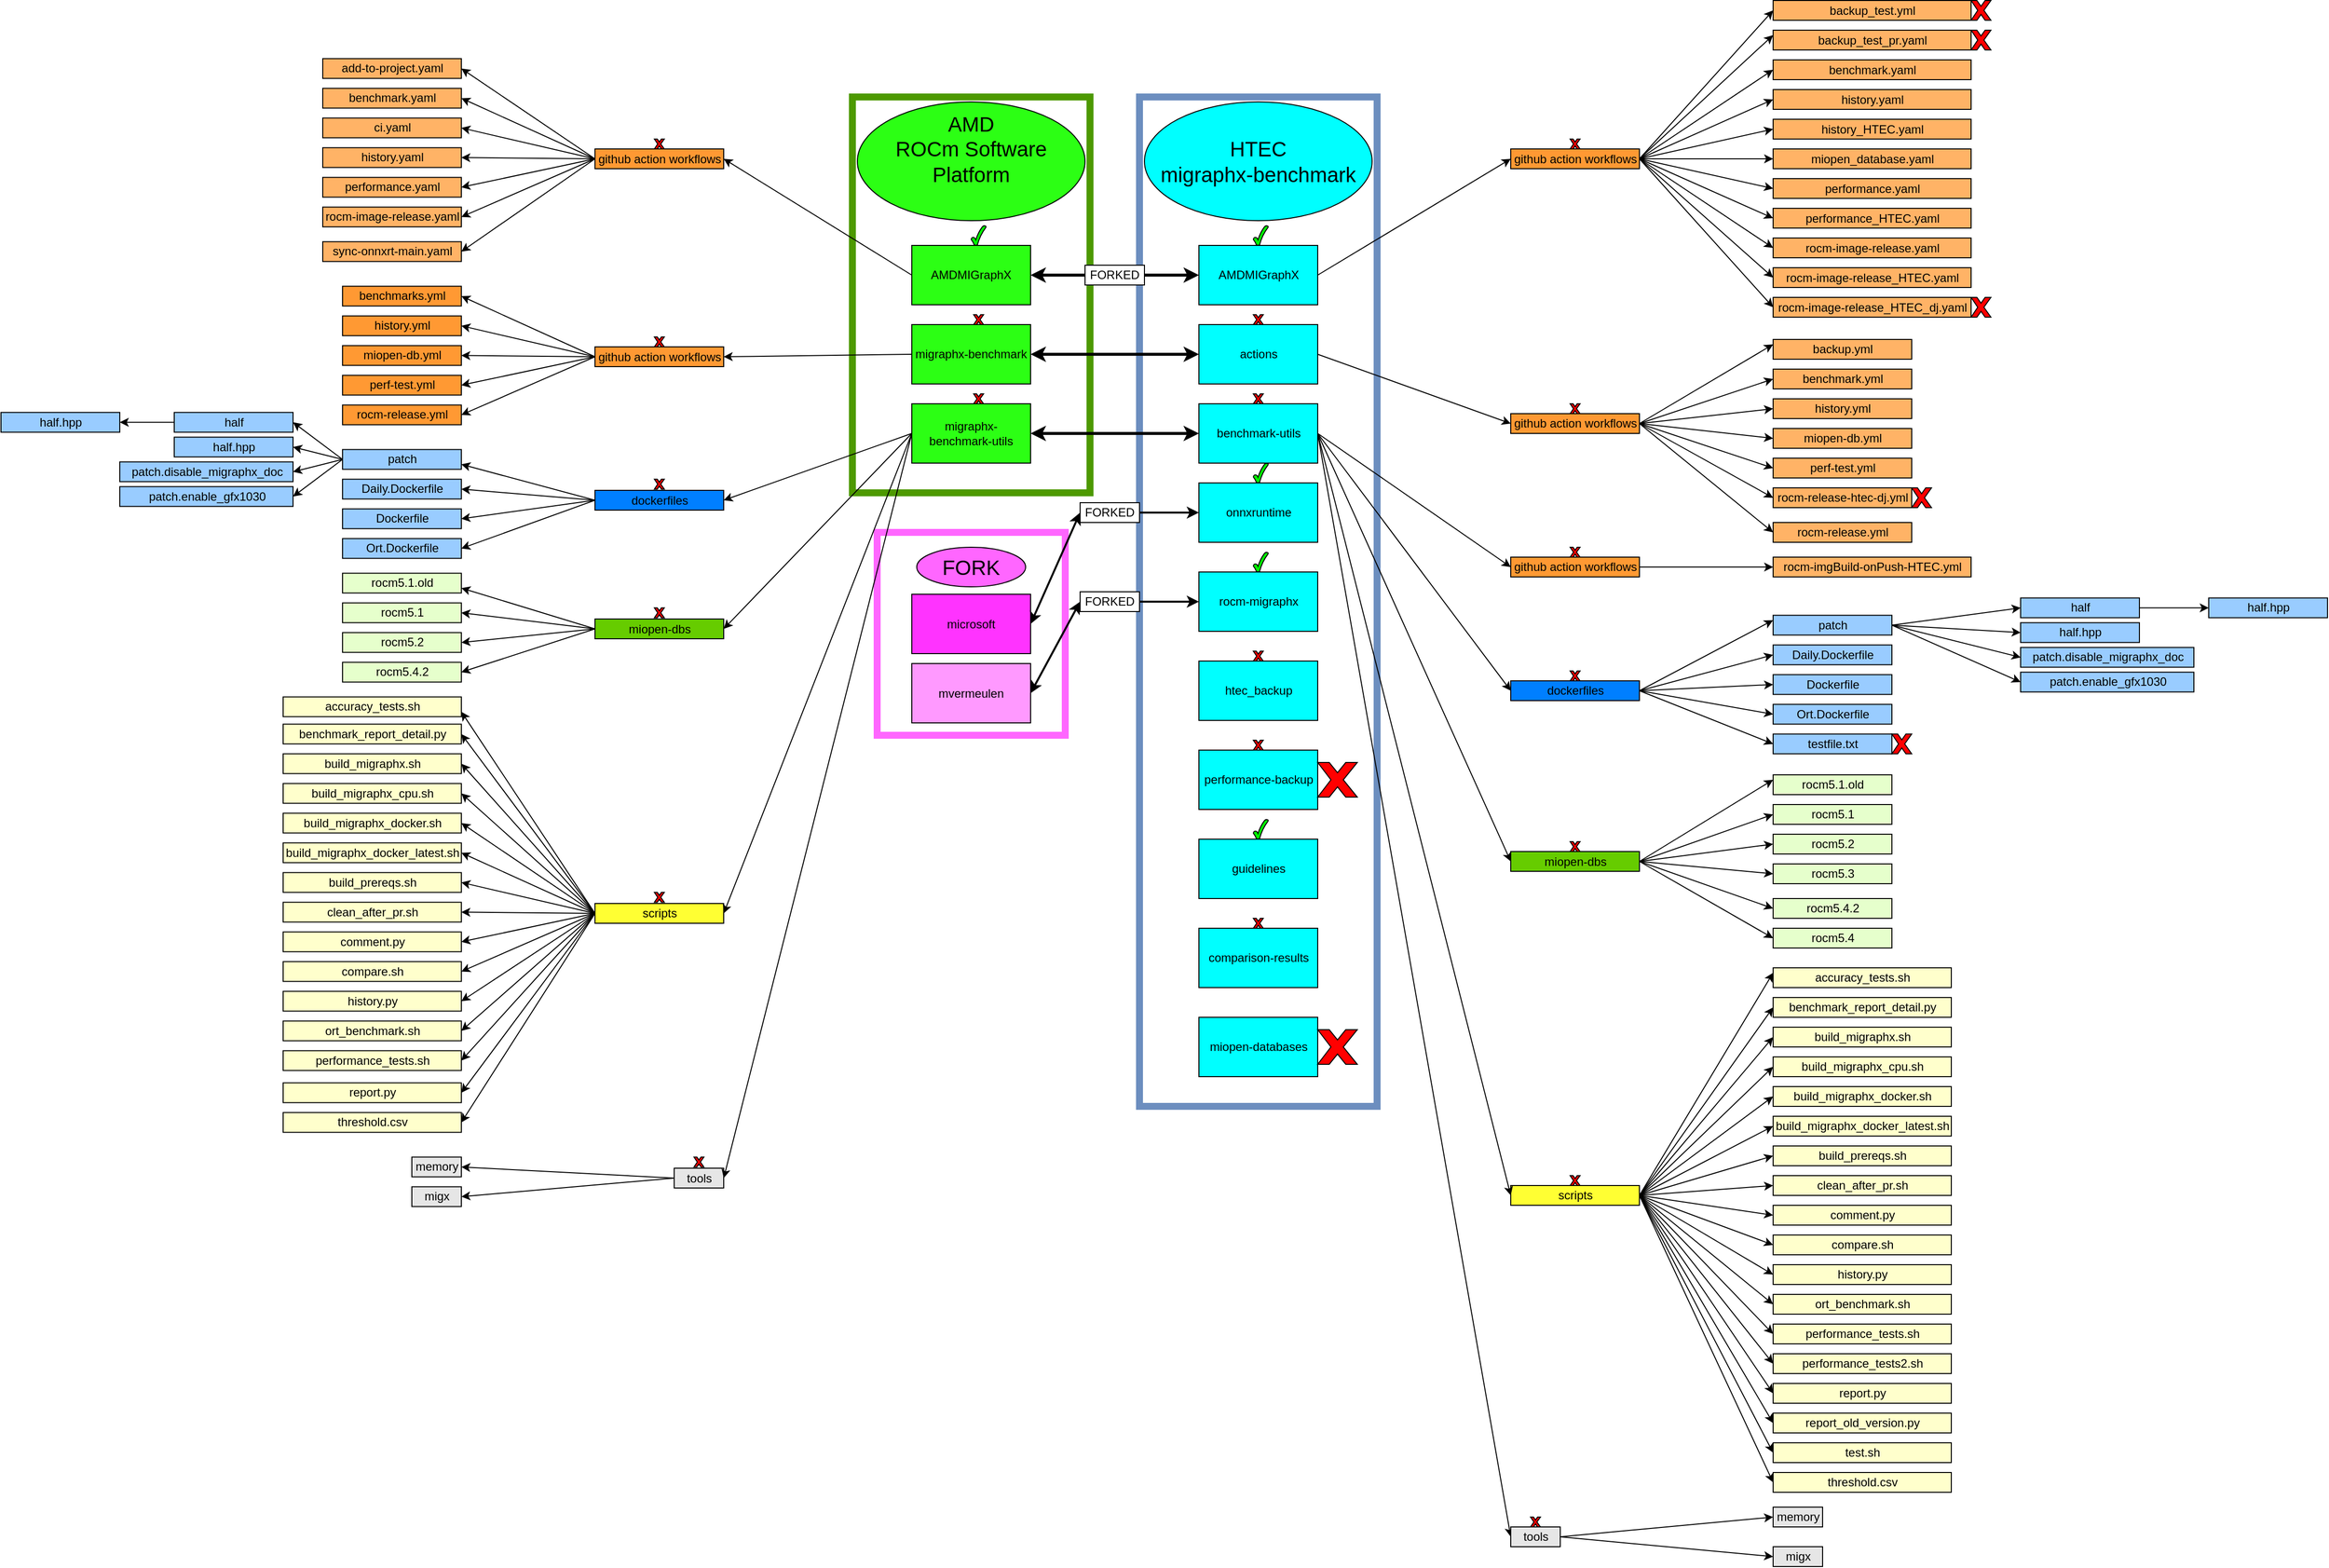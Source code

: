 <mxfile version="21.0.10" type="device"><diagram name="Page-1" id="WAI_kHuNiL9nzPdvUI3d"><mxGraphModel dx="3928" dy="4110" grid="1" gridSize="10" guides="1" tooltips="1" connect="1" arrows="1" fold="1" page="1" pageScale="1" pageWidth="850" pageHeight="1100" math="0" shadow="0"><root><mxCell id="0"/><mxCell id="1" parent="0"/><mxCell id="gxmgwyy8D1BKnNXjqqN9-291" value="" style="verticalLabelPosition=bottom;verticalAlign=top;html=1;shape=mxgraph.basic.rect;fillColor2=none;strokeWidth=7;size=20;indent=5;fillColor=none;strokeColor=#FF66FF;movable=0;resizable=0;rotatable=0;deletable=0;editable=0;locked=1;connectable=0;" vertex="1" parent="1"><mxGeometry x="635" y="-670" width="190" height="205" as="geometry"/></mxCell><mxCell id="gxmgwyy8D1BKnNXjqqN9-192" value="" style="verticalLabelPosition=bottom;verticalAlign=top;html=1;shape=mxgraph.basic.rect;fillColor2=none;strokeWidth=7;size=20;indent=5;fillColor=none;strokeColor=#4D9900;movable=0;resizable=0;rotatable=0;deletable=0;editable=0;locked=1;connectable=0;" vertex="1" parent="1"><mxGeometry x="610" y="-1110" width="240" height="400" as="geometry"/></mxCell><mxCell id="gxmgwyy8D1BKnNXjqqN9-191" value="" style="verticalLabelPosition=bottom;verticalAlign=top;html=1;shape=mxgraph.basic.rect;fillColor2=none;strokeWidth=7;size=20;indent=5;fillColor=none;strokeColor=#6c8ebf;movable=0;resizable=0;rotatable=0;deletable=0;editable=0;locked=1;connectable=0;" vertex="1" parent="1"><mxGeometry x="900" y="-1110" width="240" height="1020" as="geometry"/></mxCell><mxCell id="xwbP8etTTOFJ-Utlb-hV-6" value="AMDMIGraphX" style="rounded=0;html=1;labelBorderColor=none;labelBackgroundColor=#00FFFF;fillColor=#00FFFF;movable=0;resizable=0;rotatable=0;deletable=0;editable=0;locked=1;connectable=0;" parent="1" vertex="1"><mxGeometry x="960" y="-960" width="120" height="60" as="geometry"/></mxCell><mxCell id="xwbP8etTTOFJ-Utlb-hV-7" value="actions" style="rounded=0;html=1;labelBorderColor=none;labelBackgroundColor=#00FFFF;fillColor=#00FFFF;movable=0;resizable=0;rotatable=0;deletable=0;editable=0;locked=1;connectable=0;" parent="1" vertex="1"><mxGeometry x="960" y="-880" width="120" height="60" as="geometry"/></mxCell><mxCell id="xwbP8etTTOFJ-Utlb-hV-9" value="performance-backup" style="rounded=0;html=1;labelBorderColor=none;labelBackgroundColor=#00FFFF;fillColor=#00FFFF;movable=0;resizable=0;rotatable=0;deletable=0;editable=0;locked=1;connectable=0;" parent="1" vertex="1"><mxGeometry x="960" y="-450" width="120" height="60" as="geometry"/></mxCell><mxCell id="xwbP8etTTOFJ-Utlb-hV-10" value="guidelines" style="rounded=0;html=1;labelBorderColor=none;labelBackgroundColor=#00FFFF;fillColor=#00FFFF;movable=0;resizable=0;rotatable=0;deletable=0;editable=0;locked=1;connectable=0;" parent="1" vertex="1"><mxGeometry x="960" y="-360" width="120" height="60" as="geometry"/></mxCell><mxCell id="xwbP8etTTOFJ-Utlb-hV-11" value="htec_backup" style="rounded=0;html=1;labelBorderColor=none;labelBackgroundColor=#00FFFF;fillColor=#00FFFF;movable=0;resizable=0;rotatable=0;deletable=0;editable=0;locked=1;connectable=0;" parent="1" vertex="1"><mxGeometry x="960" y="-540" width="120" height="60" as="geometry"/></mxCell><mxCell id="xwbP8etTTOFJ-Utlb-hV-12" value="onnxruntime" style="rounded=0;html=1;labelBorderColor=none;labelBackgroundColor=#00FFFF;fillColor=#00FFFF;movable=0;resizable=0;rotatable=0;deletable=0;editable=0;locked=1;connectable=0;" parent="1" vertex="1"><mxGeometry x="960" y="-720" width="120" height="60" as="geometry"/></mxCell><mxCell id="xwbP8etTTOFJ-Utlb-hV-13" value="comparison-results" style="rounded=0;html=1;labelBorderColor=none;labelBackgroundColor=#00FFFF;fillColor=#00FFFF;movable=0;resizable=0;rotatable=0;deletable=0;editable=0;locked=1;connectable=0;" parent="1" vertex="1"><mxGeometry x="960" y="-270" width="120" height="60" as="geometry"/></mxCell><mxCell id="xwbP8etTTOFJ-Utlb-hV-14" value="rocm-migraphx" style="rounded=0;html=1;labelBorderColor=none;labelBackgroundColor=#00FFFF;fillColor=#00FFFF;movable=0;resizable=0;rotatable=0;deletable=0;editable=0;locked=1;connectable=0;" parent="1" vertex="1"><mxGeometry x="960" y="-630" width="120" height="60" as="geometry"/></mxCell><mxCell id="xwbP8etTTOFJ-Utlb-hV-15" value="miopen-databases" style="rounded=0;html=1;labelBorderColor=none;labelBackgroundColor=#00FFFF;fillColor=#00FFFF;movable=0;resizable=0;rotatable=0;deletable=0;editable=0;locked=1;connectable=0;" parent="1" vertex="1"><mxGeometry x="960" y="-180" width="120" height="60" as="geometry"/></mxCell><mxCell id="xwbP8etTTOFJ-Utlb-hV-17" value="AMDMIGraphX" style="rounded=0;whiteSpace=wrap;html=1;labelBackgroundColor=#2CFF14;labelBorderColor=#2CFF14;fillColor=#2CFF14;movable=0;resizable=0;rotatable=0;deletable=0;editable=0;locked=1;connectable=0;" parent="1" vertex="1"><mxGeometry x="670" y="-960" width="120" height="60" as="geometry"/></mxCell><mxCell id="xwbP8etTTOFJ-Utlb-hV-18" value="migraphx-benchmark" style="rounded=0;whiteSpace=wrap;html=1;labelBackgroundColor=#2CFF14;labelBorderColor=#2CFF14;fillColor=#2CFF14;movable=0;resizable=0;rotatable=0;deletable=0;editable=0;locked=1;connectable=0;" parent="1" vertex="1"><mxGeometry x="670" y="-880" width="120" height="60" as="geometry"/></mxCell><mxCell id="xwbP8etTTOFJ-Utlb-hV-29" value="AMD&lt;br&gt;&lt;font style=&quot;font-size: 21px;&quot;&gt;ROCm Software Platform&lt;br&gt;&lt;br style=&quot;font-size: 21px;&quot;&gt;&lt;/font&gt;" style="ellipse;whiteSpace=wrap;html=1;fontSize=21;fillColor=#2CFF14;movable=0;resizable=0;rotatable=0;deletable=0;editable=0;locked=1;connectable=0;" parent="1" vertex="1"><mxGeometry x="615" y="-1105" width="230" height="120" as="geometry"/></mxCell><mxCell id="xwbP8etTTOFJ-Utlb-hV-32" value="" style="endArrow=classic;startArrow=classic;html=1;rounded=0;exitX=1;exitY=0.5;exitDx=0;exitDy=0;entryX=0;entryY=0.5;entryDx=0;entryDy=0;strokeWidth=3;movable=0;resizable=0;rotatable=0;deletable=0;editable=0;locked=1;connectable=0;" parent="1" source="xwbP8etTTOFJ-Utlb-hV-18" target="xwbP8etTTOFJ-Utlb-hV-7" edge="1"><mxGeometry width="50" height="50" relative="1" as="geometry"><mxPoint x="530" y="-735" as="sourcePoint"/><mxPoint x="580" y="-725" as="targetPoint"/></mxGeometry></mxCell><mxCell id="xwbP8etTTOFJ-Utlb-hV-38" value="github action workflows" style="rounded=0;html=1;labelBorderColor=none;labelBackgroundColor=none;fillColor=#FF9933;movable=0;resizable=0;rotatable=0;deletable=0;editable=0;locked=1;connectable=0;" parent="1" vertex="1"><mxGeometry x="1275" y="-790" width="130" height="20" as="geometry"/></mxCell><mxCell id="xwbP8etTTOFJ-Utlb-hV-40" value="backup.yml" style="rounded=0;html=1;labelBorderColor=none;labelBackgroundColor=none;fillColor=#FFB366;movable=0;resizable=0;rotatable=0;deletable=0;editable=0;locked=1;connectable=0;" parent="1" vertex="1"><mxGeometry x="1540" y="-865" width="140" height="20" as="geometry"/></mxCell><mxCell id="xwbP8etTTOFJ-Utlb-hV-41" value="benchmark.yml" style="rounded=0;html=1;labelBorderColor=none;labelBackgroundColor=none;fillColor=#FFB366;movable=0;resizable=0;rotatable=0;deletable=0;editable=0;locked=1;connectable=0;" parent="1" vertex="1"><mxGeometry x="1540" y="-835" width="140" height="20" as="geometry"/></mxCell><mxCell id="xwbP8etTTOFJ-Utlb-hV-43" value="history.yml" style="rounded=0;html=1;labelBorderColor=none;labelBackgroundColor=none;fillColor=#FFB366;movable=0;resizable=0;rotatable=0;deletable=0;editable=0;locked=1;connectable=0;" parent="1" vertex="1"><mxGeometry x="1540" y="-805" width="140" height="20" as="geometry"/></mxCell><mxCell id="xwbP8etTTOFJ-Utlb-hV-44" value="miopen-db.yml" style="rounded=0;html=1;labelBorderColor=none;labelBackgroundColor=none;fillColor=#FFB366;movable=0;resizable=0;rotatable=0;deletable=0;editable=0;locked=1;connectable=0;" parent="1" vertex="1"><mxGeometry x="1540" y="-775" width="140" height="20" as="geometry"/></mxCell><mxCell id="xwbP8etTTOFJ-Utlb-hV-45" value="perf-test.yml" style="rounded=0;html=1;labelBorderColor=none;labelBackgroundColor=none;fillColor=#FFB366;movable=0;resizable=0;rotatable=0;deletable=0;editable=0;locked=1;connectable=0;" parent="1" vertex="1"><mxGeometry x="1540" y="-745" width="140" height="20" as="geometry"/></mxCell><mxCell id="xwbP8etTTOFJ-Utlb-hV-46" value="rocm-release.yml" style="rounded=0;html=1;labelBorderColor=none;labelBackgroundColor=none;fillColor=#FFB366;movable=0;resizable=0;rotatable=0;deletable=0;editable=0;locked=1;connectable=0;" parent="1" vertex="1"><mxGeometry x="1540" y="-680" width="140" height="20" as="geometry"/></mxCell><mxCell id="xwbP8etTTOFJ-Utlb-hV-47" value="" style="endArrow=classic;html=1;rounded=0;entryX=0;entryY=0.25;entryDx=0;entryDy=0;exitX=1;exitY=0.5;exitDx=0;exitDy=0;movable=0;resizable=0;rotatable=0;deletable=0;editable=0;locked=1;connectable=0;" parent="1" target="xwbP8etTTOFJ-Utlb-hV-40" edge="1" source="xwbP8etTTOFJ-Utlb-hV-38"><mxGeometry width="50" height="50" relative="1" as="geometry"><mxPoint x="1655" y="-737.5" as="sourcePoint"/><mxPoint x="1715" y="-777.5" as="targetPoint"/></mxGeometry></mxCell><mxCell id="xwbP8etTTOFJ-Utlb-hV-48" value="" style="endArrow=classic;html=1;rounded=0;entryX=0;entryY=0.5;entryDx=0;entryDy=0;exitX=1;exitY=0.5;exitDx=0;exitDy=0;movable=0;resizable=0;rotatable=0;deletable=0;editable=0;locked=1;connectable=0;" parent="1" target="xwbP8etTTOFJ-Utlb-hV-46" edge="1" source="xwbP8etTTOFJ-Utlb-hV-38"><mxGeometry width="50" height="50" relative="1" as="geometry"><mxPoint x="1655" y="-737.5" as="sourcePoint"/><mxPoint x="1705" y="-652.5" as="targetPoint"/></mxGeometry></mxCell><mxCell id="xwbP8etTTOFJ-Utlb-hV-49" value="" style="endArrow=classic;html=1;rounded=0;entryX=0;entryY=0.5;entryDx=0;entryDy=0;exitX=1;exitY=0.5;exitDx=0;exitDy=0;movable=0;resizable=0;rotatable=0;deletable=0;editable=0;locked=1;connectable=0;" parent="1" target="xwbP8etTTOFJ-Utlb-hV-41" edge="1" source="xwbP8etTTOFJ-Utlb-hV-38"><mxGeometry width="50" height="50" relative="1" as="geometry"><mxPoint x="1655" y="-737.5" as="sourcePoint"/><mxPoint x="1705" y="-777.5" as="targetPoint"/></mxGeometry></mxCell><mxCell id="xwbP8etTTOFJ-Utlb-hV-50" value="" style="endArrow=classic;html=1;rounded=0;entryX=0;entryY=0.5;entryDx=0;entryDy=0;exitX=1;exitY=0.5;exitDx=0;exitDy=0;movable=0;resizable=0;rotatable=0;deletable=0;editable=0;locked=1;connectable=0;" parent="1" target="xwbP8etTTOFJ-Utlb-hV-44" edge="1" source="xwbP8etTTOFJ-Utlb-hV-38"><mxGeometry width="50" height="50" relative="1" as="geometry"><mxPoint x="1655" y="-737.5" as="sourcePoint"/><mxPoint x="1695" y="-710" as="targetPoint"/></mxGeometry></mxCell><mxCell id="xwbP8etTTOFJ-Utlb-hV-51" value="" style="endArrow=classic;html=1;rounded=0;entryX=0;entryY=0.5;entryDx=0;entryDy=0;exitX=1;exitY=0.5;exitDx=0;exitDy=0;movable=0;resizable=0;rotatable=0;deletable=0;editable=0;locked=1;connectable=0;" parent="1" target="xwbP8etTTOFJ-Utlb-hV-45" edge="1" source="xwbP8etTTOFJ-Utlb-hV-38"><mxGeometry width="50" height="50" relative="1" as="geometry"><mxPoint x="1655" y="-737.5" as="sourcePoint"/><mxPoint x="1690" y="-702.5" as="targetPoint"/><Array as="points"/></mxGeometry></mxCell><mxCell id="xwbP8etTTOFJ-Utlb-hV-52" value="" style="endArrow=classic;html=1;rounded=0;entryX=0;entryY=0.5;entryDx=0;entryDy=0;exitX=1;exitY=0.5;exitDx=0;exitDy=0;movable=0;resizable=0;rotatable=0;deletable=0;editable=0;locked=1;connectable=0;" parent="1" target="xwbP8etTTOFJ-Utlb-hV-43" edge="1" source="xwbP8etTTOFJ-Utlb-hV-38"><mxGeometry width="50" height="50" relative="1" as="geometry"><mxPoint x="1655" y="-737.5" as="sourcePoint"/><mxPoint x="1695" y="-752.5" as="targetPoint"/></mxGeometry></mxCell><mxCell id="xwbP8etTTOFJ-Utlb-hV-53" value="" style="endArrow=classic;html=1;rounded=0;entryX=0;entryY=0.5;entryDx=0;entryDy=0;exitX=1;exitY=0.5;exitDx=0;exitDy=0;movable=0;resizable=0;rotatable=0;deletable=0;editable=0;locked=1;connectable=0;" parent="1" target="xwbP8etTTOFJ-Utlb-hV-38" edge="1" source="xwbP8etTTOFJ-Utlb-hV-7"><mxGeometry width="50" height="50" relative="1" as="geometry"><mxPoint x="1080" y="-756" as="sourcePoint"/><mxPoint x="1110" y="-755" as="targetPoint"/></mxGeometry></mxCell><mxCell id="xwbP8etTTOFJ-Utlb-hV-54" value="github action workflows" style="rounded=0;html=1;labelBorderColor=none;labelBackgroundColor=none;fillColor=#FF9933;direction=west;movable=0;resizable=0;rotatable=0;deletable=0;editable=0;locked=1;connectable=0;" parent="1" vertex="1"><mxGeometry x="350" y="-857.5" width="130" height="20" as="geometry"/></mxCell><mxCell id="xwbP8etTTOFJ-Utlb-hV-56" value="benchmarks.yml" style="rounded=0;html=1;labelBorderColor=none;labelBackgroundColor=none;fillColor=#FF9933;direction=west;movable=0;resizable=0;rotatable=0;deletable=0;editable=0;locked=1;connectable=0;" parent="1" vertex="1"><mxGeometry x="95" y="-918.75" width="120" height="20" as="geometry"/></mxCell><mxCell id="xwbP8etTTOFJ-Utlb-hV-57" value="history.yml" style="rounded=0;html=1;labelBorderColor=none;labelBackgroundColor=none;fillColor=#FF9933;direction=west;movable=0;resizable=0;rotatable=0;deletable=0;editable=0;locked=1;connectable=0;" parent="1" vertex="1"><mxGeometry x="95" y="-888.75" width="120" height="20" as="geometry"/></mxCell><mxCell id="xwbP8etTTOFJ-Utlb-hV-58" value="miopen-db.yml" style="rounded=0;html=1;labelBorderColor=none;labelBackgroundColor=none;fillColor=#FF9933;direction=west;movable=0;resizable=0;rotatable=0;deletable=0;editable=0;locked=1;connectable=0;" parent="1" vertex="1"><mxGeometry x="95" y="-858.75" width="120" height="20" as="geometry"/></mxCell><mxCell id="xwbP8etTTOFJ-Utlb-hV-59" value="perf-test.yml" style="rounded=0;html=1;labelBorderColor=none;labelBackgroundColor=none;fillColor=#FF9933;direction=west;movable=0;resizable=0;rotatable=0;deletable=0;editable=0;locked=1;connectable=0;" parent="1" vertex="1"><mxGeometry x="95" y="-828.75" width="120" height="20" as="geometry"/></mxCell><mxCell id="xwbP8etTTOFJ-Utlb-hV-60" value="rocm-release.yml" style="rounded=0;html=1;labelBorderColor=none;labelBackgroundColor=none;fillColor=#FF9933;direction=west;movable=0;resizable=0;rotatable=0;deletable=0;editable=0;locked=1;connectable=0;" parent="1" vertex="1"><mxGeometry x="95" y="-798.75" width="120" height="20" as="geometry"/></mxCell><mxCell id="xwbP8etTTOFJ-Utlb-hV-62" value="" style="endArrow=classic;html=1;rounded=0;entryX=0;entryY=0.5;entryDx=0;entryDy=0;exitX=1;exitY=0.5;exitDx=0;exitDy=0;movable=0;resizable=0;rotatable=0;deletable=0;editable=0;locked=1;connectable=0;" parent="1" source="xwbP8etTTOFJ-Utlb-hV-54" target="xwbP8etTTOFJ-Utlb-hV-60" edge="1"><mxGeometry width="50" height="50" relative="1" as="geometry"><mxPoint x="125" y="-867.5" as="sourcePoint"/><mxPoint x="165" y="-792.5" as="targetPoint"/></mxGeometry></mxCell><mxCell id="xwbP8etTTOFJ-Utlb-hV-63" value="" style="endArrow=classic;html=1;rounded=0;exitX=1;exitY=0.5;exitDx=0;exitDy=0;entryX=0;entryY=0.5;entryDx=0;entryDy=0;movable=0;resizable=0;rotatable=0;deletable=0;editable=0;locked=1;connectable=0;" parent="1" source="xwbP8etTTOFJ-Utlb-hV-54" target="xwbP8etTTOFJ-Utlb-hV-56" edge="1"><mxGeometry width="50" height="50" relative="1" as="geometry"><mxPoint x="125" y="-867.5" as="sourcePoint"/><mxPoint x="165" y="-917.5" as="targetPoint"/></mxGeometry></mxCell><mxCell id="xwbP8etTTOFJ-Utlb-hV-64" value="" style="endArrow=classic;html=1;rounded=0;entryX=0;entryY=0.5;entryDx=0;entryDy=0;exitX=1;exitY=0.5;exitDx=0;exitDy=0;movable=0;resizable=0;rotatable=0;deletable=0;editable=0;locked=1;connectable=0;" parent="1" target="xwbP8etTTOFJ-Utlb-hV-58" edge="1" source="xwbP8etTTOFJ-Utlb-hV-54"><mxGeometry width="50" height="50" relative="1" as="geometry"><mxPoint x="335" y="-872.5" as="sourcePoint"/><mxPoint x="305" y="-872.5" as="targetPoint"/></mxGeometry></mxCell><mxCell id="xwbP8etTTOFJ-Utlb-hV-65" value="" style="endArrow=classic;html=1;rounded=0;entryX=0;entryY=0.5;entryDx=0;entryDy=0;exitX=1;exitY=0.5;exitDx=0;exitDy=0;movable=0;resizable=0;rotatable=0;deletable=0;editable=0;locked=1;connectable=0;" parent="1" target="xwbP8etTTOFJ-Utlb-hV-59" edge="1" source="xwbP8etTTOFJ-Utlb-hV-54"><mxGeometry width="50" height="50" relative="1" as="geometry"><mxPoint x="335" y="-872.5" as="sourcePoint"/><mxPoint x="305" y="-852.5" as="targetPoint"/><Array as="points"/></mxGeometry></mxCell><mxCell id="xwbP8etTTOFJ-Utlb-hV-66" value="" style="endArrow=classic;html=1;rounded=0;entryX=0;entryY=0.5;entryDx=0;entryDy=0;exitX=1;exitY=0.5;exitDx=0;exitDy=0;movable=0;resizable=0;rotatable=0;deletable=0;editable=0;locked=1;connectable=0;" parent="1" source="xwbP8etTTOFJ-Utlb-hV-54" target="xwbP8etTTOFJ-Utlb-hV-57" edge="1"><mxGeometry width="50" height="50" relative="1" as="geometry"><mxPoint x="125" y="-867.5" as="sourcePoint"/><mxPoint x="155" y="-892.5" as="targetPoint"/></mxGeometry></mxCell><mxCell id="xwbP8etTTOFJ-Utlb-hV-67" value="" style="endArrow=classic;html=1;rounded=0;entryX=0;entryY=0.5;entryDx=0;entryDy=0;exitX=0;exitY=0.5;exitDx=0;exitDy=0;movable=0;resizable=0;rotatable=0;deletable=0;editable=0;locked=1;connectable=0;" parent="1" target="xwbP8etTTOFJ-Utlb-hV-54" edge="1" source="xwbP8etTTOFJ-Utlb-hV-18"><mxGeometry width="50" height="50" relative="1" as="geometry"><mxPoint x="230" y="-795.5" as="sourcePoint"/><mxPoint x="200" y="-795" as="targetPoint"/></mxGeometry></mxCell><mxCell id="gxmgwyy8D1BKnNXjqqN9-1" value="benchmark-utils" style="rounded=0;html=1;labelBorderColor=none;labelBackgroundColor=#00FFFF;fillColor=#00FFFF;movable=0;resizable=0;rotatable=0;deletable=0;editable=0;locked=1;connectable=0;" vertex="1" parent="1"><mxGeometry x="960" y="-800" width="120" height="60" as="geometry"/></mxCell><mxCell id="gxmgwyy8D1BKnNXjqqN9-2" value="migraphx-benchmark-utils" style="rounded=0;whiteSpace=wrap;html=1;labelBackgroundColor=#2CFF14;labelBorderColor=#2CFF14;fillColor=#2CFF14;movable=0;resizable=0;rotatable=0;deletable=0;editable=0;locked=1;connectable=0;" vertex="1" parent="1"><mxGeometry x="670" y="-800" width="120" height="60" as="geometry"/></mxCell><mxCell id="gxmgwyy8D1BKnNXjqqN9-3" value="" style="endArrow=classic;startArrow=classic;html=1;rounded=0;exitX=1;exitY=0.5;exitDx=0;exitDy=0;entryX=0;entryY=0.5;entryDx=0;entryDy=0;strokeWidth=3;movable=0;resizable=0;rotatable=0;deletable=0;editable=0;locked=1;connectable=0;" edge="1" parent="1" source="gxmgwyy8D1BKnNXjqqN9-2" target="gxmgwyy8D1BKnNXjqqN9-1"><mxGeometry width="50" height="50" relative="1" as="geometry"><mxPoint x="540" y="-555" as="sourcePoint"/><mxPoint x="590" y="-545" as="targetPoint"/></mxGeometry></mxCell><mxCell id="gxmgwyy8D1BKnNXjqqN9-4" value="github action workflows" style="rounded=0;html=1;labelBorderColor=none;labelBackgroundColor=none;fillColor=#FF9933;movable=0;resizable=0;rotatable=0;deletable=0;editable=0;locked=1;connectable=0;" vertex="1" parent="1"><mxGeometry x="1275" y="-645" width="130" height="20" as="geometry"/></mxCell><mxCell id="gxmgwyy8D1BKnNXjqqN9-5" value="rocm-imgBuild-onPush-HTEC.yml" style="rounded=0;html=1;labelBorderColor=none;labelBackgroundColor=none;fillColor=#FFB366;movable=0;resizable=0;rotatable=0;deletable=0;editable=0;locked=1;connectable=0;" vertex="1" parent="1"><mxGeometry x="1540" y="-645" width="200" height="20" as="geometry"/></mxCell><mxCell id="gxmgwyy8D1BKnNXjqqN9-11" value="" style="endArrow=classic;html=1;rounded=0;exitX=1;exitY=0.5;exitDx=0;exitDy=0;entryX=0;entryY=0.5;entryDx=0;entryDy=0;movable=0;resizable=0;rotatable=0;deletable=0;editable=0;locked=1;connectable=0;" edge="1" parent="1" source="gxmgwyy8D1BKnNXjqqN9-4" target="gxmgwyy8D1BKnNXjqqN9-5"><mxGeometry width="50" height="50" relative="1" as="geometry"><mxPoint x="1415" y="-585" as="sourcePoint"/><mxPoint x="1435" y="-610" as="targetPoint"/></mxGeometry></mxCell><mxCell id="gxmgwyy8D1BKnNXjqqN9-17" value="" style="endArrow=classic;html=1;rounded=0;entryX=0;entryY=0.5;entryDx=0;entryDy=0;exitX=1;exitY=0.5;exitDx=0;exitDy=0;movable=0;resizable=0;rotatable=0;deletable=0;editable=0;locked=1;connectable=0;" edge="1" parent="1" source="gxmgwyy8D1BKnNXjqqN9-1" target="gxmgwyy8D1BKnNXjqqN9-4"><mxGeometry width="50" height="50" relative="1" as="geometry"><mxPoint x="1100" y="-385" as="sourcePoint"/><mxPoint x="1140" y="-495" as="targetPoint"/></mxGeometry></mxCell><mxCell id="gxmgwyy8D1BKnNXjqqN9-29" value="" style="endArrow=classic;html=1;rounded=0;exitX=0;exitY=0.5;exitDx=0;exitDy=0;entryX=0;entryY=0.5;entryDx=0;entryDy=0;movable=0;resizable=0;rotatable=0;deletable=0;editable=0;locked=1;connectable=0;" edge="1" parent="1" source="gxmgwyy8D1BKnNXjqqN9-2" target="gxmgwyy8D1BKnNXjqqN9-222"><mxGeometry width="50" height="50" relative="1" as="geometry"><mxPoint x="230" y="-793" as="sourcePoint"/><mxPoint x="250" y="-660" as="targetPoint"/></mxGeometry></mxCell><mxCell id="gxmgwyy8D1BKnNXjqqN9-30" value="scripts" style="rounded=0;html=1;labelBorderColor=none;labelBackgroundColor=none;fillColor=#FFFF33;movable=0;resizable=0;rotatable=0;deletable=0;editable=0;locked=1;connectable=0;" vertex="1" parent="1"><mxGeometry x="1275" y="-10" width="130" height="20" as="geometry"/></mxCell><mxCell id="gxmgwyy8D1BKnNXjqqN9-31" value="accuracy_tests.sh" style="rounded=0;html=1;labelBorderColor=none;labelBackgroundColor=none;fillColor=#FFFFCC;movable=0;resizable=0;rotatable=0;deletable=0;editable=0;locked=1;connectable=0;" vertex="1" parent="1"><mxGeometry x="1540" y="-230" width="180" height="20" as="geometry"/></mxCell><mxCell id="gxmgwyy8D1BKnNXjqqN9-32" value="benchmark_report_detail.py" style="rounded=0;html=1;labelBorderColor=none;labelBackgroundColor=none;fillColor=#FFFFCC;movable=0;resizable=0;rotatable=0;deletable=0;editable=0;locked=1;connectable=0;" vertex="1" parent="1"><mxGeometry x="1540" y="-200" width="180" height="20" as="geometry"/></mxCell><mxCell id="gxmgwyy8D1BKnNXjqqN9-33" value="build_migraphx.sh" style="rounded=0;html=1;labelBorderColor=none;labelBackgroundColor=none;fillColor=#FFFFCC;movable=0;resizable=0;rotatable=0;deletable=0;editable=0;locked=1;connectable=0;" vertex="1" parent="1"><mxGeometry x="1540" y="-170" width="180" height="20" as="geometry"/></mxCell><mxCell id="gxmgwyy8D1BKnNXjqqN9-34" value="build_migraphx_cpu.sh" style="rounded=0;html=1;labelBorderColor=none;labelBackgroundColor=none;fillColor=#FFFFCC;movable=0;resizable=0;rotatable=0;deletable=0;editable=0;locked=1;connectable=0;" vertex="1" parent="1"><mxGeometry x="1540" y="-140" width="180" height="20" as="geometry"/></mxCell><mxCell id="gxmgwyy8D1BKnNXjqqN9-35" value="build_migraphx_docker.sh" style="rounded=0;html=1;labelBorderColor=none;labelBackgroundColor=none;fillColor=#FFFFCC;movable=0;resizable=0;rotatable=0;deletable=0;editable=0;locked=1;connectable=0;" vertex="1" parent="1"><mxGeometry x="1540" y="-110" width="180" height="20" as="geometry"/></mxCell><mxCell id="gxmgwyy8D1BKnNXjqqN9-36" value="build_migraphx_docker_latest.sh" style="rounded=0;html=1;labelBorderColor=none;labelBackgroundColor=none;fillColor=#FFFFCC;movable=0;resizable=0;rotatable=0;deletable=0;editable=0;locked=1;connectable=0;" vertex="1" parent="1"><mxGeometry x="1540" y="-80" width="180" height="20" as="geometry"/></mxCell><mxCell id="gxmgwyy8D1BKnNXjqqN9-37" value="" style="endArrow=classic;html=1;rounded=0;entryX=0;entryY=0.25;entryDx=0;entryDy=0;exitX=1;exitY=0.5;exitDx=0;exitDy=0;movable=0;resizable=0;rotatable=0;deletable=0;editable=0;locked=1;connectable=0;" edge="1" parent="1" source="gxmgwyy8D1BKnNXjqqN9-30" target="gxmgwyy8D1BKnNXjqqN9-31"><mxGeometry width="50" height="50" relative="1" as="geometry"><mxPoint x="1385" y="345" as="sourcePoint"/><mxPoint x="1435" y="295" as="targetPoint"/></mxGeometry></mxCell><mxCell id="gxmgwyy8D1BKnNXjqqN9-38" value="" style="endArrow=classic;html=1;rounded=0;entryX=0;entryY=0.5;entryDx=0;entryDy=0;exitX=1;exitY=0.5;exitDx=0;exitDy=0;movable=0;resizable=0;rotatable=0;deletable=0;editable=0;locked=1;connectable=0;" edge="1" parent="1" source="gxmgwyy8D1BKnNXjqqN9-30" target="gxmgwyy8D1BKnNXjqqN9-36"><mxGeometry width="50" height="50" relative="1" as="geometry"><mxPoint x="1385" y="370" as="sourcePoint"/><mxPoint x="1425" y="445" as="targetPoint"/></mxGeometry></mxCell><mxCell id="gxmgwyy8D1BKnNXjqqN9-39" value="" style="endArrow=classic;html=1;rounded=0;entryX=0;entryY=0.5;entryDx=0;entryDy=0;exitX=1;exitY=0.5;exitDx=0;exitDy=0;movable=0;resizable=0;rotatable=0;deletable=0;editable=0;locked=1;connectable=0;" edge="1" parent="1" source="gxmgwyy8D1BKnNXjqqN9-30" target="gxmgwyy8D1BKnNXjqqN9-32"><mxGeometry width="50" height="50" relative="1" as="geometry"><mxPoint x="1385" y="370" as="sourcePoint"/><mxPoint x="1425" y="320" as="targetPoint"/></mxGeometry></mxCell><mxCell id="gxmgwyy8D1BKnNXjqqN9-40" value="" style="endArrow=classic;html=1;rounded=0;entryX=0;entryY=0.5;entryDx=0;entryDy=0;exitX=1;exitY=0.5;exitDx=0;exitDy=0;movable=0;resizable=0;rotatable=0;deletable=0;editable=0;locked=1;connectable=0;" edge="1" parent="1" source="gxmgwyy8D1BKnNXjqqN9-30" target="gxmgwyy8D1BKnNXjqqN9-34"><mxGeometry width="50" height="50" relative="1" as="geometry"><mxPoint x="1385" y="370" as="sourcePoint"/><mxPoint x="1415" y="387.5" as="targetPoint"/></mxGeometry></mxCell><mxCell id="gxmgwyy8D1BKnNXjqqN9-41" value="" style="endArrow=classic;html=1;rounded=0;entryX=0;entryY=0.5;entryDx=0;entryDy=0;exitX=1;exitY=0.5;exitDx=0;exitDy=0;movable=0;resizable=0;rotatable=0;deletable=0;editable=0;locked=1;connectable=0;" edge="1" parent="1" source="gxmgwyy8D1BKnNXjqqN9-30" target="gxmgwyy8D1BKnNXjqqN9-35"><mxGeometry width="50" height="50" relative="1" as="geometry"><mxPoint x="1385" y="370" as="sourcePoint"/><mxPoint x="1410" y="395" as="targetPoint"/><Array as="points"/></mxGeometry></mxCell><mxCell id="gxmgwyy8D1BKnNXjqqN9-42" value="" style="endArrow=classic;html=1;rounded=0;entryX=0;entryY=0.5;entryDx=0;entryDy=0;exitX=1;exitY=0.5;exitDx=0;exitDy=0;movable=0;resizable=0;rotatable=0;deletable=0;editable=0;locked=1;connectable=0;" edge="1" parent="1" source="gxmgwyy8D1BKnNXjqqN9-30" target="gxmgwyy8D1BKnNXjqqN9-33"><mxGeometry width="50" height="50" relative="1" as="geometry"><mxPoint x="1365" y="370" as="sourcePoint"/><mxPoint x="1415" y="345" as="targetPoint"/></mxGeometry></mxCell><mxCell id="gxmgwyy8D1BKnNXjqqN9-43" value="" style="endArrow=classic;html=1;rounded=0;exitX=1;exitY=0.5;exitDx=0;exitDy=0;entryX=0;entryY=0.5;entryDx=0;entryDy=0;movable=0;resizable=0;rotatable=0;deletable=0;editable=0;locked=1;connectable=0;" edge="1" parent="1" source="gxmgwyy8D1BKnNXjqqN9-1" target="gxmgwyy8D1BKnNXjqqN9-30"><mxGeometry width="50" height="50" relative="1" as="geometry"><mxPoint x="1100" y="-385" as="sourcePoint"/><mxPoint x="980" y="-250" as="targetPoint"/></mxGeometry></mxCell><mxCell id="gxmgwyy8D1BKnNXjqqN9-44" value="dockerfiles" style="rounded=0;html=1;labelBorderColor=none;labelBackgroundColor=none;fillColor=#007FFF;movable=0;resizable=0;rotatable=0;deletable=0;editable=0;locked=1;connectable=0;" vertex="1" parent="1"><mxGeometry x="1275" y="-520" width="130" height="20" as="geometry"/></mxCell><mxCell id="gxmgwyy8D1BKnNXjqqN9-45" value="patch" style="rounded=0;html=1;labelBorderColor=none;labelBackgroundColor=none;fillColor=#99CCFF;movable=0;resizable=0;rotatable=0;deletable=0;editable=0;locked=1;connectable=0;" vertex="1" parent="1"><mxGeometry x="1540" y="-586.25" width="120" height="20" as="geometry"/></mxCell><mxCell id="gxmgwyy8D1BKnNXjqqN9-46" value="Daily.Dockerfile" style="rounded=0;html=1;labelBorderColor=none;labelBackgroundColor=none;fillColor=#99CCFF;movable=0;resizable=0;rotatable=0;deletable=0;editable=0;locked=1;connectable=0;" vertex="1" parent="1"><mxGeometry x="1540" y="-556.25" width="120" height="20" as="geometry"/></mxCell><mxCell id="gxmgwyy8D1BKnNXjqqN9-47" value="Dockerfile" style="rounded=0;html=1;labelBorderColor=none;labelBackgroundColor=none;fillColor=#99CCFF;movable=0;resizable=0;rotatable=0;deletable=0;editable=0;locked=1;connectable=0;" vertex="1" parent="1"><mxGeometry x="1540" y="-526.25" width="120" height="20" as="geometry"/></mxCell><mxCell id="gxmgwyy8D1BKnNXjqqN9-48" value="Ort.Dockerfile" style="rounded=0;html=1;labelBorderColor=none;labelBackgroundColor=none;fillColor=#99CCFF;movable=0;resizable=0;rotatable=0;deletable=0;editable=0;locked=1;connectable=0;" vertex="1" parent="1"><mxGeometry x="1540" y="-496.25" width="120" height="20" as="geometry"/></mxCell><mxCell id="gxmgwyy8D1BKnNXjqqN9-51" value="" style="endArrow=classic;html=1;rounded=0;entryX=0;entryY=0.25;entryDx=0;entryDy=0;exitX=1;exitY=0.5;exitDx=0;exitDy=0;movable=0;resizable=0;rotatable=0;deletable=0;editable=0;locked=1;connectable=0;" edge="1" parent="1" source="gxmgwyy8D1BKnNXjqqN9-44" target="gxmgwyy8D1BKnNXjqqN9-45"><mxGeometry width="50" height="50" relative="1" as="geometry"><mxPoint x="1415" y="-450" as="sourcePoint"/><mxPoint x="1465" y="-500" as="targetPoint"/></mxGeometry></mxCell><mxCell id="gxmgwyy8D1BKnNXjqqN9-53" value="" style="endArrow=classic;html=1;rounded=0;entryX=0;entryY=0.5;entryDx=0;entryDy=0;exitX=1;exitY=0.5;exitDx=0;exitDy=0;movable=0;resizable=0;rotatable=0;deletable=0;editable=0;locked=1;connectable=0;" edge="1" parent="1" source="gxmgwyy8D1BKnNXjqqN9-44" target="gxmgwyy8D1BKnNXjqqN9-46"><mxGeometry width="50" height="50" relative="1" as="geometry"><mxPoint x="1415" y="-450" as="sourcePoint"/><mxPoint x="1455" y="-500" as="targetPoint"/></mxGeometry></mxCell><mxCell id="gxmgwyy8D1BKnNXjqqN9-54" value="" style="endArrow=classic;html=1;rounded=0;entryX=0;entryY=0.5;entryDx=0;entryDy=0;exitX=1;exitY=0.5;exitDx=0;exitDy=0;movable=0;resizable=0;rotatable=0;deletable=0;editable=0;locked=1;connectable=0;" edge="1" parent="1" source="gxmgwyy8D1BKnNXjqqN9-44" target="gxmgwyy8D1BKnNXjqqN9-48"><mxGeometry width="50" height="50" relative="1" as="geometry"><mxPoint x="1415" y="-450" as="sourcePoint"/><mxPoint x="1445" y="-432.5" as="targetPoint"/></mxGeometry></mxCell><mxCell id="gxmgwyy8D1BKnNXjqqN9-56" value="" style="endArrow=classic;html=1;rounded=0;entryX=0;entryY=0.5;entryDx=0;entryDy=0;exitX=1;exitY=0.5;exitDx=0;exitDy=0;movable=0;resizable=0;rotatable=0;deletable=0;editable=0;locked=1;connectable=0;" edge="1" parent="1" source="gxmgwyy8D1BKnNXjqqN9-44" target="gxmgwyy8D1BKnNXjqqN9-47"><mxGeometry width="50" height="50" relative="1" as="geometry"><mxPoint x="1395" y="-450" as="sourcePoint"/><mxPoint x="1445" y="-475" as="targetPoint"/></mxGeometry></mxCell><mxCell id="gxmgwyy8D1BKnNXjqqN9-57" value="" style="endArrow=classic;html=1;rounded=0;exitX=1;exitY=0.5;exitDx=0;exitDy=0;entryX=0;entryY=0.5;entryDx=0;entryDy=0;movable=0;resizable=0;rotatable=0;deletable=0;editable=0;locked=1;connectable=0;" edge="1" parent="1" source="gxmgwyy8D1BKnNXjqqN9-1" target="gxmgwyy8D1BKnNXjqqN9-44"><mxGeometry width="50" height="50" relative="1" as="geometry"><mxPoint x="1100" y="-385" as="sourcePoint"/><mxPoint x="1150" y="-340" as="targetPoint"/></mxGeometry></mxCell><mxCell id="gxmgwyy8D1BKnNXjqqN9-61" value="" style="endArrow=classic;html=1;rounded=0;exitX=1;exitY=0.5;exitDx=0;exitDy=0;entryX=0;entryY=0.5;entryDx=0;entryDy=0;movable=0;resizable=0;rotatable=0;deletable=0;editable=0;locked=1;connectable=0;" edge="1" parent="1" source="gxmgwyy8D1BKnNXjqqN9-1" target="gxmgwyy8D1BKnNXjqqN9-110"><mxGeometry width="50" height="50" relative="1" as="geometry"><mxPoint x="1100" y="-385" as="sourcePoint"/><mxPoint x="1130.0" y="-265" as="targetPoint"/></mxGeometry></mxCell><mxCell id="gxmgwyy8D1BKnNXjqqN9-62" value="" style="endArrow=classic;html=1;rounded=0;exitX=1;exitY=0.5;exitDx=0;exitDy=0;entryX=0;entryY=0.5;entryDx=0;entryDy=0;movable=0;resizable=0;rotatable=0;deletable=0;editable=0;locked=1;connectable=0;" edge="1" parent="1" source="gxmgwyy8D1BKnNXjqqN9-1" target="gxmgwyy8D1BKnNXjqqN9-63"><mxGeometry width="50" height="50" relative="1" as="geometry"><mxPoint x="1100" y="-385" as="sourcePoint"/><mxPoint x="1140" y="200" as="targetPoint"/></mxGeometry></mxCell><mxCell id="gxmgwyy8D1BKnNXjqqN9-63" value="tools" style="rounded=0;html=1;labelBorderColor=none;labelBackgroundColor=none;fillColor=#E6E6E6;movable=0;resizable=0;rotatable=0;deletable=0;editable=0;locked=1;connectable=0;" vertex="1" parent="1"><mxGeometry x="1275" y="335" width="50" height="20" as="geometry"/></mxCell><mxCell id="gxmgwyy8D1BKnNXjqqN9-67" value="" style="endArrow=classic;html=1;rounded=0;exitX=1;exitY=0.5;exitDx=0;exitDy=0;entryX=0;entryY=0.5;entryDx=0;entryDy=0;movable=0;resizable=0;rotatable=0;deletable=0;editable=0;locked=1;connectable=0;" edge="1" parent="1" source="gxmgwyy8D1BKnNXjqqN9-45" target="gxmgwyy8D1BKnNXjqqN9-68"><mxGeometry width="50" height="50" relative="1" as="geometry"><mxPoint x="1770" y="-536.25" as="sourcePoint"/><mxPoint x="1730" y="-526.25" as="targetPoint"/></mxGeometry></mxCell><mxCell id="gxmgwyy8D1BKnNXjqqN9-68" value="half" style="rounded=0;html=1;labelBorderColor=none;labelBackgroundColor=none;fillColor=#99CCFF;movable=0;resizable=0;rotatable=0;deletable=0;editable=0;locked=1;connectable=0;" vertex="1" parent="1"><mxGeometry x="1790" y="-603.75" width="120" height="20" as="geometry"/></mxCell><mxCell id="gxmgwyy8D1BKnNXjqqN9-69" value="" style="endArrow=classic;html=1;rounded=0;exitX=1;exitY=0.5;exitDx=0;exitDy=0;entryX=0;entryY=0.5;entryDx=0;entryDy=0;movable=0;resizable=0;rotatable=0;deletable=0;editable=0;locked=1;connectable=0;" edge="1" parent="1" source="gxmgwyy8D1BKnNXjqqN9-45" target="gxmgwyy8D1BKnNXjqqN9-72"><mxGeometry width="50" height="50" relative="1" as="geometry"><mxPoint x="1760" y="-476.25" as="sourcePoint"/><mxPoint x="1770" y="-536.25" as="targetPoint"/></mxGeometry></mxCell><mxCell id="gxmgwyy8D1BKnNXjqqN9-70" value="" style="endArrow=classic;html=1;rounded=0;exitX=1;exitY=0.5;exitDx=0;exitDy=0;entryX=0;entryY=0.5;entryDx=0;entryDy=0;movable=0;resizable=0;rotatable=0;deletable=0;editable=0;locked=1;connectable=0;" edge="1" parent="1" source="gxmgwyy8D1BKnNXjqqN9-45" target="gxmgwyy8D1BKnNXjqqN9-73"><mxGeometry width="50" height="50" relative="1" as="geometry"><mxPoint x="1690" y="-516.25" as="sourcePoint"/><mxPoint x="1780" y="-496.25" as="targetPoint"/></mxGeometry></mxCell><mxCell id="gxmgwyy8D1BKnNXjqqN9-71" value="" style="endArrow=classic;html=1;rounded=0;exitX=1;exitY=0.5;exitDx=0;exitDy=0;entryX=0;entryY=0.5;entryDx=0;entryDy=0;movable=0;resizable=0;rotatable=0;deletable=0;editable=0;locked=1;connectable=0;" edge="1" parent="1" source="gxmgwyy8D1BKnNXjqqN9-45" target="gxmgwyy8D1BKnNXjqqN9-74"><mxGeometry width="50" height="50" relative="1" as="geometry"><mxPoint x="1700" y="-506.25" as="sourcePoint"/><mxPoint x="1750" y="-456.25" as="targetPoint"/></mxGeometry></mxCell><mxCell id="gxmgwyy8D1BKnNXjqqN9-72" value="half.hpp" style="rounded=0;html=1;labelBorderColor=none;labelBackgroundColor=none;fillColor=#99CCFF;movable=0;resizable=0;rotatable=0;deletable=0;editable=0;locked=1;connectable=0;" vertex="1" parent="1"><mxGeometry x="1790" y="-578.75" width="120" height="20" as="geometry"/></mxCell><mxCell id="gxmgwyy8D1BKnNXjqqN9-73" value="patch.disable_migraphx_doc" style="rounded=0;html=1;labelBorderColor=none;labelBackgroundColor=none;fillColor=#99CCFF;movable=0;resizable=0;rotatable=0;deletable=0;editable=0;locked=1;connectable=0;" vertex="1" parent="1"><mxGeometry x="1790" y="-553.75" width="175" height="20" as="geometry"/></mxCell><mxCell id="gxmgwyy8D1BKnNXjqqN9-74" value="patch.enable_gfx1030" style="rounded=0;html=1;labelBorderColor=none;labelBackgroundColor=none;fillColor=#99CCFF;movable=0;resizable=0;rotatable=0;deletable=0;editable=0;locked=1;connectable=0;" vertex="1" parent="1"><mxGeometry x="1790" y="-528.75" width="175" height="20" as="geometry"/></mxCell><mxCell id="gxmgwyy8D1BKnNXjqqN9-75" value="half.hpp" style="rounded=0;html=1;labelBorderColor=none;labelBackgroundColor=none;fillColor=#99CCFF;movable=0;resizable=0;rotatable=0;deletable=0;editable=0;locked=1;connectable=0;" vertex="1" parent="1"><mxGeometry x="1980" y="-603.75" width="120" height="20" as="geometry"/></mxCell><mxCell id="gxmgwyy8D1BKnNXjqqN9-76" value="" style="endArrow=classic;html=1;rounded=0;exitX=1;exitY=0.5;exitDx=0;exitDy=0;entryX=0;entryY=0.5;entryDx=0;entryDy=0;movable=0;resizable=0;rotatable=0;deletable=0;editable=0;locked=1;connectable=0;" edge="1" parent="1" source="gxmgwyy8D1BKnNXjqqN9-68" target="gxmgwyy8D1BKnNXjqqN9-75"><mxGeometry width="50" height="50" relative="1" as="geometry"><mxPoint x="1910" y="-423.75" as="sourcePoint"/><mxPoint x="1980" y="-593.75" as="targetPoint"/></mxGeometry></mxCell><mxCell id="gxmgwyy8D1BKnNXjqqN9-77" value="rocm-release-htec-dj.yml" style="rounded=0;html=1;labelBorderColor=none;labelBackgroundColor=none;fillColor=#FFB366;movable=0;resizable=0;rotatable=0;deletable=0;editable=0;locked=1;connectable=0;" vertex="1" parent="1"><mxGeometry x="1540" y="-715" width="140" height="20" as="geometry"/></mxCell><mxCell id="gxmgwyy8D1BKnNXjqqN9-78" value="" style="endArrow=classic;html=1;rounded=0;exitX=1;exitY=0.5;exitDx=0;exitDy=0;entryX=0;entryY=0.5;entryDx=0;entryDy=0;movable=0;resizable=0;rotatable=0;deletable=0;editable=0;locked=1;connectable=0;" edge="1" parent="1" source="xwbP8etTTOFJ-Utlb-hV-38" target="gxmgwyy8D1BKnNXjqqN9-77"><mxGeometry width="50" height="50" relative="1" as="geometry"><mxPoint x="1655" y="-737.5" as="sourcePoint"/><mxPoint x="1805" y="-477.5" as="targetPoint"/></mxGeometry></mxCell><mxCell id="gxmgwyy8D1BKnNXjqqN9-79" value="build_prereqs.sh" style="rounded=0;html=1;labelBorderColor=none;labelBackgroundColor=none;fillColor=#FFFFCC;movable=0;resizable=0;rotatable=0;deletable=0;editable=0;locked=1;connectable=0;" vertex="1" parent="1"><mxGeometry x="1540" y="-50" width="180" height="20" as="geometry"/></mxCell><mxCell id="gxmgwyy8D1BKnNXjqqN9-80" value="clean_after_pr.sh" style="rounded=0;html=1;labelBorderColor=none;labelBackgroundColor=none;fillColor=#FFFFCC;movable=0;resizable=0;rotatable=0;deletable=0;editable=0;locked=1;connectable=0;" vertex="1" parent="1"><mxGeometry x="1540" y="-20" width="180" height="20" as="geometry"/></mxCell><mxCell id="gxmgwyy8D1BKnNXjqqN9-81" value="comment.py" style="rounded=0;html=1;labelBorderColor=none;labelBackgroundColor=none;fillColor=#FFFFCC;movable=0;resizable=0;rotatable=0;deletable=0;editable=0;locked=1;connectable=0;" vertex="1" parent="1"><mxGeometry x="1540" y="10" width="180" height="20" as="geometry"/></mxCell><mxCell id="gxmgwyy8D1BKnNXjqqN9-82" value="compare.sh" style="rounded=0;html=1;labelBorderColor=none;labelBackgroundColor=none;fillColor=#FFFFCC;movable=0;resizable=0;rotatable=0;deletable=0;editable=0;locked=1;connectable=0;" vertex="1" parent="1"><mxGeometry x="1540" y="40" width="180" height="20" as="geometry"/></mxCell><mxCell id="gxmgwyy8D1BKnNXjqqN9-83" value="history.py" style="rounded=0;html=1;labelBorderColor=none;labelBackgroundColor=none;fillColor=#FFFFCC;movable=0;resizable=0;rotatable=0;deletable=0;editable=0;locked=1;connectable=0;" vertex="1" parent="1"><mxGeometry x="1540" y="70" width="180" height="20" as="geometry"/></mxCell><mxCell id="gxmgwyy8D1BKnNXjqqN9-84" value="ort_benchmark.sh" style="rounded=0;html=1;labelBorderColor=none;labelBackgroundColor=none;fillColor=#FFFFCC;movable=0;resizable=0;rotatable=0;deletable=0;editable=0;locked=1;connectable=0;" vertex="1" parent="1"><mxGeometry x="1540" y="100" width="180" height="20" as="geometry"/></mxCell><mxCell id="gxmgwyy8D1BKnNXjqqN9-85" value="performance_tests.sh" style="rounded=0;html=1;labelBorderColor=none;labelBackgroundColor=none;fillColor=#FFFFCC;movable=0;resizable=0;rotatable=0;deletable=0;editable=0;locked=1;connectable=0;" vertex="1" parent="1"><mxGeometry x="1540" y="130" width="180" height="20" as="geometry"/></mxCell><mxCell id="gxmgwyy8D1BKnNXjqqN9-86" value="performance_tests2.sh" style="rounded=0;html=1;labelBorderColor=none;labelBackgroundColor=none;fillColor=#FFFFCC;movable=0;resizable=0;rotatable=0;deletable=0;editable=0;locked=1;connectable=0;" vertex="1" parent="1"><mxGeometry x="1540" y="160" width="180" height="20" as="geometry"/></mxCell><mxCell id="gxmgwyy8D1BKnNXjqqN9-87" value="report.py" style="rounded=0;html=1;labelBorderColor=none;labelBackgroundColor=none;fillColor=#FFFFCC;movable=0;resizable=0;rotatable=0;deletable=0;editable=0;locked=1;connectable=0;" vertex="1" parent="1"><mxGeometry x="1540" y="190" width="180" height="20" as="geometry"/></mxCell><mxCell id="gxmgwyy8D1BKnNXjqqN9-88" value="report_old_version.py" style="rounded=0;html=1;labelBorderColor=none;labelBackgroundColor=none;fillColor=#FFFFCC;movable=0;resizable=0;rotatable=0;deletable=0;editable=0;locked=1;connectable=0;" vertex="1" parent="1"><mxGeometry x="1540" y="220" width="180" height="20" as="geometry"/></mxCell><mxCell id="gxmgwyy8D1BKnNXjqqN9-89" value="test.sh" style="rounded=0;html=1;labelBorderColor=none;labelBackgroundColor=none;fillColor=#FFFFCC;movable=0;resizable=0;rotatable=0;deletable=0;editable=0;locked=1;connectable=0;" vertex="1" parent="1"><mxGeometry x="1540" y="250" width="180" height="20" as="geometry"/></mxCell><mxCell id="gxmgwyy8D1BKnNXjqqN9-90" value="threshold.csv" style="rounded=0;html=1;labelBorderColor=none;labelBackgroundColor=none;fillColor=#FFFFCC;movable=0;resizable=0;rotatable=0;deletable=0;editable=0;locked=1;connectable=0;" vertex="1" parent="1"><mxGeometry x="1540" y="280" width="180" height="20" as="geometry"/></mxCell><mxCell id="gxmgwyy8D1BKnNXjqqN9-92" value="" style="endArrow=classic;html=1;rounded=0;exitX=1;exitY=0.5;exitDx=0;exitDy=0;entryX=0;entryY=0.5;entryDx=0;entryDy=0;movable=0;resizable=0;rotatable=0;deletable=0;editable=0;locked=1;connectable=0;" edge="1" parent="1" source="gxmgwyy8D1BKnNXjqqN9-30" target="gxmgwyy8D1BKnNXjqqN9-79"><mxGeometry width="50" height="50" relative="1" as="geometry"><mxPoint x="1355" y="210" as="sourcePoint"/><mxPoint x="1415" y="540" as="targetPoint"/></mxGeometry></mxCell><mxCell id="gxmgwyy8D1BKnNXjqqN9-93" value="" style="endArrow=classic;html=1;rounded=0;exitX=1;exitY=0.5;exitDx=0;exitDy=0;entryX=0;entryY=0.5;entryDx=0;entryDy=0;movable=0;resizable=0;rotatable=0;deletable=0;editable=0;locked=1;connectable=0;" edge="1" parent="1" source="gxmgwyy8D1BKnNXjqqN9-30" target="gxmgwyy8D1BKnNXjqqN9-80"><mxGeometry width="50" height="50" relative="1" as="geometry"><mxPoint x="1345" y="425" as="sourcePoint"/><mxPoint x="1405" y="755" as="targetPoint"/></mxGeometry></mxCell><mxCell id="gxmgwyy8D1BKnNXjqqN9-94" value="" style="endArrow=classic;html=1;rounded=0;exitX=1;exitY=0.5;exitDx=0;exitDy=0;entryX=0;entryY=0.5;entryDx=0;entryDy=0;movable=0;resizable=0;rotatable=0;deletable=0;editable=0;locked=1;connectable=0;" edge="1" parent="1" source="gxmgwyy8D1BKnNXjqqN9-30" target="gxmgwyy8D1BKnNXjqqN9-81"><mxGeometry width="50" height="50" relative="1" as="geometry"><mxPoint x="1355" y="435" as="sourcePoint"/><mxPoint x="1415" y="765" as="targetPoint"/></mxGeometry></mxCell><mxCell id="gxmgwyy8D1BKnNXjqqN9-95" value="" style="endArrow=classic;html=1;rounded=0;exitX=1;exitY=0.5;exitDx=0;exitDy=0;entryX=0;entryY=0.5;entryDx=0;entryDy=0;movable=0;resizable=0;rotatable=0;deletable=0;editable=0;locked=1;connectable=0;" edge="1" parent="1" source="gxmgwyy8D1BKnNXjqqN9-30" target="gxmgwyy8D1BKnNXjqqN9-82"><mxGeometry width="50" height="50" relative="1" as="geometry"><mxPoint x="1365" y="445" as="sourcePoint"/><mxPoint x="1425" y="775" as="targetPoint"/></mxGeometry></mxCell><mxCell id="gxmgwyy8D1BKnNXjqqN9-96" value="" style="endArrow=classic;html=1;rounded=0;exitX=1;exitY=0.5;exitDx=0;exitDy=0;entryX=0;entryY=0.5;entryDx=0;entryDy=0;movable=0;resizable=0;rotatable=0;deletable=0;editable=0;locked=1;connectable=0;" edge="1" parent="1" source="gxmgwyy8D1BKnNXjqqN9-30" target="gxmgwyy8D1BKnNXjqqN9-83"><mxGeometry width="50" height="50" relative="1" as="geometry"><mxPoint x="1375" y="455" as="sourcePoint"/><mxPoint x="1435" y="785" as="targetPoint"/></mxGeometry></mxCell><mxCell id="gxmgwyy8D1BKnNXjqqN9-97" value="" style="endArrow=classic;html=1;rounded=0;exitX=1;exitY=0.5;exitDx=0;exitDy=0;entryX=0;entryY=0.5;entryDx=0;entryDy=0;movable=0;resizable=0;rotatable=0;deletable=0;editable=0;locked=1;connectable=0;" edge="1" parent="1" source="gxmgwyy8D1BKnNXjqqN9-30" target="gxmgwyy8D1BKnNXjqqN9-84"><mxGeometry width="50" height="50" relative="1" as="geometry"><mxPoint x="1385" y="465" as="sourcePoint"/><mxPoint x="1445" y="795" as="targetPoint"/></mxGeometry></mxCell><mxCell id="gxmgwyy8D1BKnNXjqqN9-98" value="" style="endArrow=classic;html=1;rounded=0;exitX=1;exitY=0.5;exitDx=0;exitDy=0;entryX=0;entryY=0.5;entryDx=0;entryDy=0;movable=0;resizable=0;rotatable=0;deletable=0;editable=0;locked=1;connectable=0;" edge="1" parent="1" source="gxmgwyy8D1BKnNXjqqN9-30" target="gxmgwyy8D1BKnNXjqqN9-85"><mxGeometry width="50" height="50" relative="1" as="geometry"><mxPoint x="1395" y="475" as="sourcePoint"/><mxPoint x="1455" y="805" as="targetPoint"/></mxGeometry></mxCell><mxCell id="gxmgwyy8D1BKnNXjqqN9-99" value="" style="endArrow=classic;html=1;rounded=0;exitX=1;exitY=0.5;exitDx=0;exitDy=0;entryX=0;entryY=0.5;entryDx=0;entryDy=0;movable=0;resizable=0;rotatable=0;deletable=0;editable=0;locked=1;connectable=0;" edge="1" parent="1" source="gxmgwyy8D1BKnNXjqqN9-30" target="gxmgwyy8D1BKnNXjqqN9-86"><mxGeometry width="50" height="50" relative="1" as="geometry"><mxPoint x="1405" y="485" as="sourcePoint"/><mxPoint x="1465" y="815" as="targetPoint"/></mxGeometry></mxCell><mxCell id="gxmgwyy8D1BKnNXjqqN9-100" value="" style="endArrow=classic;html=1;rounded=0;exitX=1;exitY=0.5;exitDx=0;exitDy=0;entryX=0;entryY=0.5;entryDx=0;entryDy=0;movable=0;resizable=0;rotatable=0;deletable=0;editable=0;locked=1;connectable=0;" edge="1" parent="1" source="gxmgwyy8D1BKnNXjqqN9-30" target="gxmgwyy8D1BKnNXjqqN9-87"><mxGeometry width="50" height="50" relative="1" as="geometry"><mxPoint x="1415" y="495" as="sourcePoint"/><mxPoint x="1475" y="825" as="targetPoint"/></mxGeometry></mxCell><mxCell id="gxmgwyy8D1BKnNXjqqN9-101" value="" style="endArrow=classic;html=1;rounded=0;exitX=1;exitY=0.5;exitDx=0;exitDy=0;entryX=0;entryY=0.5;entryDx=0;entryDy=0;movable=0;resizable=0;rotatable=0;deletable=0;editable=0;locked=1;connectable=0;" edge="1" parent="1" source="gxmgwyy8D1BKnNXjqqN9-30" target="gxmgwyy8D1BKnNXjqqN9-88"><mxGeometry width="50" height="50" relative="1" as="geometry"><mxPoint x="1425" y="505" as="sourcePoint"/><mxPoint x="1405" y="585" as="targetPoint"/></mxGeometry></mxCell><mxCell id="gxmgwyy8D1BKnNXjqqN9-102" value="" style="endArrow=classic;html=1;rounded=0;exitX=1;exitY=0.5;exitDx=0;exitDy=0;entryX=0;entryY=0.5;entryDx=0;entryDy=0;movable=0;resizable=0;rotatable=0;deletable=0;editable=0;locked=1;connectable=0;" edge="1" parent="1" source="gxmgwyy8D1BKnNXjqqN9-30" target="gxmgwyy8D1BKnNXjqqN9-89"><mxGeometry width="50" height="50" relative="1" as="geometry"><mxPoint x="1435" y="515" as="sourcePoint"/><mxPoint x="1495" y="845" as="targetPoint"/></mxGeometry></mxCell><mxCell id="gxmgwyy8D1BKnNXjqqN9-103" value="" style="endArrow=classic;html=1;rounded=0;exitX=1;exitY=0.5;exitDx=0;exitDy=0;entryX=0;entryY=0.5;entryDx=0;entryDy=0;movable=0;resizable=0;rotatable=0;deletable=0;editable=0;locked=1;connectable=0;" edge="1" parent="1" source="gxmgwyy8D1BKnNXjqqN9-30" target="gxmgwyy8D1BKnNXjqqN9-90"><mxGeometry width="50" height="50" relative="1" as="geometry"><mxPoint x="1445" y="525" as="sourcePoint"/><mxPoint x="1505" y="855" as="targetPoint"/></mxGeometry></mxCell><mxCell id="gxmgwyy8D1BKnNXjqqN9-104" value="&lt;font style=&quot;font-size: 21px;&quot;&gt;HTEC&lt;br style=&quot;border-color: var(--border-color);&quot;&gt;&lt;font style=&quot;border-color: var(--border-color);&quot;&gt;migraphx-benchmark&lt;/font&gt;&lt;br style=&quot;font-size: 21px;&quot;&gt;&lt;/font&gt;" style="ellipse;whiteSpace=wrap;html=1;fontSize=21;fillColor=#00FFFF;movable=0;resizable=0;rotatable=0;deletable=0;editable=0;locked=1;connectable=0;" vertex="1" parent="1"><mxGeometry x="905" y="-1105" width="230" height="120" as="geometry"/></mxCell><mxCell id="gxmgwyy8D1BKnNXjqqN9-110" value="miopen-dbs" style="rounded=0;html=1;labelBorderColor=none;labelBackgroundColor=none;fillColor=#66CC00;movable=0;resizable=0;rotatable=0;deletable=0;editable=0;locked=1;connectable=0;" vertex="1" parent="1"><mxGeometry x="1275" y="-347.5" width="130" height="20" as="geometry"/></mxCell><mxCell id="gxmgwyy8D1BKnNXjqqN9-111" value="rocm5.1.old" style="rounded=0;html=1;labelBorderColor=none;labelBackgroundColor=none;fillColor=#E6FFCC;movable=0;resizable=0;rotatable=0;deletable=0;editable=0;locked=1;connectable=0;" vertex="1" parent="1"><mxGeometry x="1540" y="-425" width="120" height="20" as="geometry"/></mxCell><mxCell id="gxmgwyy8D1BKnNXjqqN9-112" value="rocm5.1" style="rounded=0;html=1;labelBorderColor=none;labelBackgroundColor=none;fillColor=#E6FFCC;movable=0;resizable=0;rotatable=0;deletable=0;editable=0;locked=1;connectable=0;" vertex="1" parent="1"><mxGeometry x="1540" y="-395" width="120" height="20" as="geometry"/></mxCell><mxCell id="gxmgwyy8D1BKnNXjqqN9-113" value="rocm5.2" style="rounded=0;html=1;labelBorderColor=none;labelBackgroundColor=none;fillColor=#E6FFCC;movable=0;resizable=0;rotatable=0;deletable=0;editable=0;locked=1;connectable=0;" vertex="1" parent="1"><mxGeometry x="1540" y="-365" width="120" height="20" as="geometry"/></mxCell><mxCell id="gxmgwyy8D1BKnNXjqqN9-114" value="rocm5.3" style="rounded=0;html=1;labelBorderColor=none;labelBackgroundColor=none;fillColor=#E6FFCC;movable=0;resizable=0;rotatable=0;deletable=0;editable=0;locked=1;connectable=0;" vertex="1" parent="1"><mxGeometry x="1540" y="-335" width="120" height="20" as="geometry"/></mxCell><mxCell id="gxmgwyy8D1BKnNXjqqN9-115" value="" style="endArrow=classic;html=1;rounded=0;entryX=0;entryY=0.25;entryDx=0;entryDy=0;exitX=1;exitY=0.5;exitDx=0;exitDy=0;movable=0;resizable=0;rotatable=0;deletable=0;editable=0;locked=1;connectable=0;" edge="1" parent="1" source="gxmgwyy8D1BKnNXjqqN9-110" target="gxmgwyy8D1BKnNXjqqN9-111"><mxGeometry width="50" height="50" relative="1" as="geometry"><mxPoint x="1675" y="-107.5" as="sourcePoint"/><mxPoint x="1725" y="-157.5" as="targetPoint"/></mxGeometry></mxCell><mxCell id="gxmgwyy8D1BKnNXjqqN9-116" value="" style="endArrow=classic;html=1;rounded=0;entryX=0;entryY=0.5;entryDx=0;entryDy=0;exitX=1;exitY=0.5;exitDx=0;exitDy=0;movable=0;resizable=0;rotatable=0;deletable=0;editable=0;locked=1;connectable=0;" edge="1" parent="1" source="gxmgwyy8D1BKnNXjqqN9-110" target="gxmgwyy8D1BKnNXjqqN9-112"><mxGeometry width="50" height="50" relative="1" as="geometry"><mxPoint x="1675" y="-107.5" as="sourcePoint"/><mxPoint x="1715" y="-157.5" as="targetPoint"/></mxGeometry></mxCell><mxCell id="gxmgwyy8D1BKnNXjqqN9-117" value="" style="endArrow=classic;html=1;rounded=0;entryX=0;entryY=0.5;entryDx=0;entryDy=0;exitX=1;exitY=0.5;exitDx=0;exitDy=0;movable=0;resizable=0;rotatable=0;deletable=0;editable=0;locked=1;connectable=0;" edge="1" parent="1" source="gxmgwyy8D1BKnNXjqqN9-110" target="gxmgwyy8D1BKnNXjqqN9-114"><mxGeometry width="50" height="50" relative="1" as="geometry"><mxPoint x="1675" y="-107.5" as="sourcePoint"/><mxPoint x="1705" y="-90" as="targetPoint"/></mxGeometry></mxCell><mxCell id="gxmgwyy8D1BKnNXjqqN9-118" value="" style="endArrow=classic;html=1;rounded=0;entryX=0;entryY=0.5;entryDx=0;entryDy=0;exitX=1;exitY=0.5;exitDx=0;exitDy=0;movable=0;resizable=0;rotatable=0;deletable=0;editable=0;locked=1;connectable=0;" edge="1" parent="1" source="gxmgwyy8D1BKnNXjqqN9-110" target="gxmgwyy8D1BKnNXjqqN9-113"><mxGeometry width="50" height="50" relative="1" as="geometry"><mxPoint x="1655" y="-107.5" as="sourcePoint"/><mxPoint x="1705" y="-132.5" as="targetPoint"/></mxGeometry></mxCell><mxCell id="gxmgwyy8D1BKnNXjqqN9-119" value="rocm5.4.2" style="rounded=0;html=1;labelBorderColor=none;labelBackgroundColor=none;fillColor=#E6FFCC;movable=0;resizable=0;rotatable=0;deletable=0;editable=0;locked=1;connectable=0;" vertex="1" parent="1"><mxGeometry x="1540" y="-300" width="120" height="20" as="geometry"/></mxCell><mxCell id="gxmgwyy8D1BKnNXjqqN9-120" value="" style="endArrow=classic;html=1;rounded=0;entryX=0;entryY=0.5;entryDx=0;entryDy=0;exitX=1;exitY=0.5;exitDx=0;exitDy=0;movable=0;resizable=0;rotatable=0;deletable=0;editable=0;locked=1;connectable=0;" edge="1" parent="1" source="gxmgwyy8D1BKnNXjqqN9-110" target="gxmgwyy8D1BKnNXjqqN9-119"><mxGeometry width="50" height="50" relative="1" as="geometry"><mxPoint x="1665" y="-132.5" as="sourcePoint"/><mxPoint x="1785" y="-97.5" as="targetPoint"/></mxGeometry></mxCell><mxCell id="gxmgwyy8D1BKnNXjqqN9-121" value="" style="endArrow=classic;html=1;rounded=0;exitX=1;exitY=0.5;exitDx=0;exitDy=0;entryX=0;entryY=0.5;entryDx=0;entryDy=0;movable=0;resizable=0;rotatable=0;deletable=0;editable=0;locked=1;connectable=0;" edge="1" parent="1" source="gxmgwyy8D1BKnNXjqqN9-110" target="gxmgwyy8D1BKnNXjqqN9-122"><mxGeometry width="50" height="50" relative="1" as="geometry"><mxPoint x="1675" y="-122.5" as="sourcePoint"/><mxPoint x="1775" y="-22.5" as="targetPoint"/></mxGeometry></mxCell><mxCell id="gxmgwyy8D1BKnNXjqqN9-122" value="rocm5.4" style="rounded=0;html=1;labelBorderColor=none;labelBackgroundColor=none;fillColor=#E6FFCC;movable=0;resizable=0;rotatable=0;deletable=0;editable=0;locked=1;connectable=0;" vertex="1" parent="1"><mxGeometry x="1540" y="-270" width="120" height="20" as="geometry"/></mxCell><mxCell id="gxmgwyy8D1BKnNXjqqN9-125" value="memory" style="rounded=0;html=1;labelBorderColor=none;labelBackgroundColor=none;fillColor=#E6E6E6;movable=0;resizable=0;rotatable=0;deletable=0;editable=0;locked=1;connectable=0;" vertex="1" parent="1"><mxGeometry x="1540" y="315" width="50" height="20" as="geometry"/></mxCell><mxCell id="gxmgwyy8D1BKnNXjqqN9-126" value="migx" style="rounded=0;html=1;labelBorderColor=none;labelBackgroundColor=none;fillColor=#E6E6E6;movable=0;resizable=0;rotatable=0;deletable=0;editable=0;locked=1;connectable=0;" vertex="1" parent="1"><mxGeometry x="1540" y="355" width="50" height="20" as="geometry"/></mxCell><mxCell id="gxmgwyy8D1BKnNXjqqN9-129" value="" style="endArrow=classic;html=1;rounded=0;exitX=1;exitY=0.5;exitDx=0;exitDy=0;entryX=0;entryY=0.5;entryDx=0;entryDy=0;movable=0;resizable=0;rotatable=0;deletable=0;editable=0;locked=1;connectable=0;" edge="1" parent="1" source="gxmgwyy8D1BKnNXjqqN9-63" target="gxmgwyy8D1BKnNXjqqN9-125"><mxGeometry width="50" height="50" relative="1" as="geometry"><mxPoint x="1145" y="585" as="sourcePoint"/><mxPoint x="1195" y="535" as="targetPoint"/></mxGeometry></mxCell><mxCell id="gxmgwyy8D1BKnNXjqqN9-130" value="" style="endArrow=classic;html=1;rounded=0;exitX=1;exitY=0.5;exitDx=0;exitDy=0;entryX=0;entryY=0.5;entryDx=0;entryDy=0;movable=0;resizable=0;rotatable=0;deletable=0;editable=0;locked=1;connectable=0;" edge="1" parent="1" source="gxmgwyy8D1BKnNXjqqN9-63" target="gxmgwyy8D1BKnNXjqqN9-126"><mxGeometry width="50" height="50" relative="1" as="geometry"><mxPoint x="1435" y="555" as="sourcePoint"/><mxPoint x="1485" y="505" as="targetPoint"/></mxGeometry></mxCell><mxCell id="gxmgwyy8D1BKnNXjqqN9-138" value="" style="verticalLabelPosition=bottom;verticalAlign=top;html=1;shape=mxgraph.basic.tick;fillColor=#00FF00;movable=0;resizable=0;rotatable=0;deletable=0;editable=0;locked=1;connectable=0;" vertex="1" parent="1"><mxGeometry x="1015" y="-980" width="15" height="20" as="geometry"/></mxCell><mxCell id="gxmgwyy8D1BKnNXjqqN9-139" value="" style="verticalLabelPosition=bottom;verticalAlign=top;html=1;shape=mxgraph.basic.x;fillColor=#FF0000;movable=0;resizable=0;rotatable=0;deletable=0;editable=0;locked=1;connectable=0;" vertex="1" parent="1"><mxGeometry x="1335" y="-800" width="10" height="10" as="geometry"/></mxCell><mxCell id="gxmgwyy8D1BKnNXjqqN9-145" value="" style="endArrow=classic;html=1;rounded=0;exitX=1;exitY=0.5;exitDx=0;exitDy=0;entryX=0;entryY=0.5;entryDx=0;entryDy=0;strokeWidth=3;movable=0;resizable=0;rotatable=0;deletable=0;editable=0;locked=1;connectable=0;" edge="1" parent="1" source="gxmgwyy8D1BKnNXjqqN9-143" target="xwbP8etTTOFJ-Utlb-hV-6"><mxGeometry width="50" height="50" relative="1" as="geometry"><mxPoint x="900" y="-810" as="sourcePoint"/><mxPoint x="950" y="-860" as="targetPoint"/></mxGeometry></mxCell><mxCell id="gxmgwyy8D1BKnNXjqqN9-146" value="" style="verticalLabelPosition=bottom;verticalAlign=top;html=1;shape=mxgraph.basic.x;fillColor=#FF0000;movable=0;resizable=0;rotatable=0;deletable=0;editable=0;locked=1;connectable=0;" vertex="1" parent="1"><mxGeometry x="1015" y="-890" width="10" height="10" as="geometry"/></mxCell><mxCell id="gxmgwyy8D1BKnNXjqqN9-147" value="" style="verticalLabelPosition=bottom;verticalAlign=top;html=1;shape=mxgraph.basic.x;fillColor=#FF0000;movable=0;resizable=0;rotatable=0;deletable=0;editable=0;locked=1;connectable=0;" vertex="1" parent="1"><mxGeometry x="1015" y="-810" width="10" height="10" as="geometry"/></mxCell><mxCell id="gxmgwyy8D1BKnNXjqqN9-149" value="" style="verticalLabelPosition=bottom;verticalAlign=top;html=1;shape=mxgraph.basic.x;fillColor=#FF0000;movable=0;resizable=0;rotatable=0;deletable=0;editable=0;locked=1;connectable=0;" vertex="1" parent="1"><mxGeometry x="1335" y="-530" width="10" height="10" as="geometry"/></mxCell><mxCell id="gxmgwyy8D1BKnNXjqqN9-151" value="" style="verticalLabelPosition=bottom;verticalAlign=top;html=1;shape=mxgraph.basic.x;fillColor=#FF0000;movable=0;resizable=0;rotatable=0;deletable=0;editable=0;locked=1;connectable=0;" vertex="1" parent="1"><mxGeometry x="1335" y="-655" width="10" height="10" as="geometry"/></mxCell><mxCell id="gxmgwyy8D1BKnNXjqqN9-152" value="" style="verticalLabelPosition=bottom;verticalAlign=top;html=1;shape=mxgraph.basic.x;fillColor=#FF0000;movable=0;resizable=0;rotatable=0;deletable=0;editable=0;locked=1;connectable=0;" vertex="1" parent="1"><mxGeometry x="1335" y="-357.5" width="10" height="10" as="geometry"/></mxCell><mxCell id="gxmgwyy8D1BKnNXjqqN9-153" value="" style="verticalLabelPosition=bottom;verticalAlign=top;html=1;shape=mxgraph.basic.x;fillColor=#FF0000;movable=0;resizable=0;rotatable=0;deletable=0;editable=0;locked=1;connectable=0;" vertex="1" parent="1"><mxGeometry x="1335" y="-20" width="10" height="10" as="geometry"/></mxCell><mxCell id="gxmgwyy8D1BKnNXjqqN9-154" value="" style="verticalLabelPosition=bottom;verticalAlign=top;html=1;shape=mxgraph.basic.x;fillColor=#FF0000;movable=0;resizable=0;rotatable=0;deletable=0;editable=0;locked=1;connectable=0;" vertex="1" parent="1"><mxGeometry x="1295" y="325" width="10" height="10" as="geometry"/></mxCell><mxCell id="gxmgwyy8D1BKnNXjqqN9-155" value="microsoft" style="rounded=0;whiteSpace=wrap;html=1;labelBackgroundColor=none;labelBorderColor=none;fillColor=#FF33FF;movable=0;resizable=0;rotatable=0;deletable=0;editable=0;locked=1;connectable=0;" vertex="1" parent="1"><mxGeometry x="670" y="-607.5" width="120" height="60" as="geometry"/></mxCell><mxCell id="gxmgwyy8D1BKnNXjqqN9-156" value="" style="endArrow=classic;startArrow=classic;html=1;rounded=0;exitX=1;exitY=0.5;exitDx=0;exitDy=0;entryX=0;entryY=0.5;entryDx=0;entryDy=0;strokeWidth=2;movable=0;resizable=0;rotatable=0;deletable=0;editable=0;locked=1;connectable=0;" edge="1" parent="1" source="gxmgwyy8D1BKnNXjqqN9-155" target="gxmgwyy8D1BKnNXjqqN9-157"><mxGeometry width="50" height="50" relative="1" as="geometry"><mxPoint x="310" y="-265" as="sourcePoint"/><mxPoint x="690" y="-245" as="targetPoint"/></mxGeometry></mxCell><mxCell id="gxmgwyy8D1BKnNXjqqN9-157" value="FORKED" style="rounded=0;whiteSpace=wrap;html=1;movable=0;resizable=0;rotatable=0;deletable=0;editable=0;locked=1;connectable=0;" vertex="1" parent="1"><mxGeometry x="840" y="-700" width="60" height="20" as="geometry"/></mxCell><mxCell id="gxmgwyy8D1BKnNXjqqN9-158" value="" style="endArrow=classic;html=1;rounded=0;exitX=1;exitY=0.5;exitDx=0;exitDy=0;entryX=0;entryY=0.5;entryDx=0;entryDy=0;strokeWidth=2;movable=0;resizable=0;rotatable=0;deletable=0;editable=0;locked=1;connectable=0;" edge="1" parent="1" source="gxmgwyy8D1BKnNXjqqN9-157" target="xwbP8etTTOFJ-Utlb-hV-12"><mxGeometry width="50" height="50" relative="1" as="geometry"><mxPoint x="890" y="-660" as="sourcePoint"/><mxPoint x="940" y="-710" as="targetPoint"/></mxGeometry></mxCell><mxCell id="gxmgwyy8D1BKnNXjqqN9-159" value="" style="verticalLabelPosition=bottom;verticalAlign=top;html=1;shape=mxgraph.basic.tick;fillColor=#00FF00;movable=0;resizable=0;rotatable=0;deletable=0;editable=0;locked=1;connectable=0;" vertex="1" parent="1"><mxGeometry x="1015" y="-740" width="15" height="20" as="geometry"/></mxCell><mxCell id="gxmgwyy8D1BKnNXjqqN9-160" value="mvermeulen" style="rounded=0;whiteSpace=wrap;html=1;labelBackgroundColor=none;labelBorderColor=none;fillColor=#FF99FF;movable=0;resizable=0;rotatable=0;deletable=0;editable=0;locked=1;connectable=0;" vertex="1" parent="1"><mxGeometry x="670" y="-537.5" width="120" height="60" as="geometry"/></mxCell><mxCell id="gxmgwyy8D1BKnNXjqqN9-161" value="" style="endArrow=classic;startArrow=classic;html=1;rounded=0;exitX=1;exitY=0.5;exitDx=0;exitDy=0;entryX=0;entryY=0.5;entryDx=0;entryDy=0;strokeWidth=2;movable=0;resizable=0;rotatable=0;deletable=0;editable=0;locked=1;connectable=0;" edge="1" parent="1" source="gxmgwyy8D1BKnNXjqqN9-160" target="gxmgwyy8D1BKnNXjqqN9-162"><mxGeometry width="50" height="50" relative="1" as="geometry"><mxPoint x="310" y="-175" as="sourcePoint"/><mxPoint x="690" y="-155" as="targetPoint"/></mxGeometry></mxCell><mxCell id="gxmgwyy8D1BKnNXjqqN9-163" value="" style="endArrow=classic;html=1;rounded=0;exitX=1;exitY=0.5;exitDx=0;exitDy=0;entryX=0;entryY=0.5;entryDx=0;entryDy=0;strokeWidth=2;movable=0;resizable=0;rotatable=0;deletable=0;editable=0;locked=1;connectable=0;" edge="1" parent="1" source="gxmgwyy8D1BKnNXjqqN9-162" target="xwbP8etTTOFJ-Utlb-hV-14"><mxGeometry width="50" height="50" relative="1" as="geometry"><mxPoint x="890" y="-680" as="sourcePoint"/><mxPoint x="940" y="-730" as="targetPoint"/></mxGeometry></mxCell><mxCell id="gxmgwyy8D1BKnNXjqqN9-164" value="" style="verticalLabelPosition=bottom;verticalAlign=top;html=1;shape=mxgraph.basic.tick;fillColor=#00FF00;movable=0;resizable=0;rotatable=0;deletable=0;editable=0;locked=1;connectable=0;" vertex="1" parent="1"><mxGeometry x="1015" y="-650" width="15" height="20" as="geometry"/></mxCell><mxCell id="gxmgwyy8D1BKnNXjqqN9-165" value="" style="verticalLabelPosition=bottom;verticalAlign=top;html=1;shape=mxgraph.basic.tick;fillColor=#00FF00;movable=0;resizable=0;rotatable=0;deletable=0;editable=0;locked=1;connectable=0;" vertex="1" parent="1"><mxGeometry x="1015" y="-380" width="15" height="20" as="geometry"/></mxCell><mxCell id="gxmgwyy8D1BKnNXjqqN9-167" value="" style="verticalLabelPosition=bottom;verticalAlign=top;html=1;shape=mxgraph.basic.tick;fillColor=#00FF00;movable=0;resizable=0;rotatable=0;deletable=0;editable=0;locked=1;connectable=0;" vertex="1" parent="1"><mxGeometry x="730" y="-980" width="15" height="20" as="geometry"/></mxCell><mxCell id="gxmgwyy8D1BKnNXjqqN9-162" value="FORKED" style="rounded=0;whiteSpace=wrap;html=1;movable=0;resizable=0;rotatable=0;deletable=0;editable=0;locked=1;connectable=0;" vertex="1" parent="1"><mxGeometry x="840" y="-610" width="60" height="20" as="geometry"/></mxCell><mxCell id="gxmgwyy8D1BKnNXjqqN9-143" value="FORKED" style="rounded=0;whiteSpace=wrap;html=1;movable=0;resizable=0;rotatable=0;deletable=0;editable=0;locked=1;connectable=0;" vertex="1" parent="1"><mxGeometry x="845" y="-940" width="60" height="20" as="geometry"/></mxCell><mxCell id="gxmgwyy8D1BKnNXjqqN9-180" value="" style="verticalLabelPosition=bottom;verticalAlign=top;html=1;shape=mxgraph.basic.x;fillColor=#FF0000;movable=0;resizable=0;rotatable=0;deletable=0;editable=0;locked=1;connectable=0;" vertex="1" parent="1"><mxGeometry x="410" y="-867.5" width="10" height="10" as="geometry"/></mxCell><mxCell id="gxmgwyy8D1BKnNXjqqN9-181" value="" style="verticalLabelPosition=bottom;verticalAlign=top;html=1;shape=mxgraph.basic.x;fillColor=#FF0000;movable=0;resizable=0;rotatable=0;deletable=0;editable=0;locked=1;connectable=0;" vertex="1" parent="1"><mxGeometry x="410" y="-1067.5" width="10" height="10" as="geometry"/></mxCell><mxCell id="gxmgwyy8D1BKnNXjqqN9-182" value="" style="verticalLabelPosition=bottom;verticalAlign=top;html=1;shape=mxgraph.basic.x;fillColor=#FF0000;movable=0;resizable=0;rotatable=0;deletable=0;editable=0;locked=1;connectable=0;" vertex="1" parent="1"><mxGeometry x="732.5" y="-810" width="10" height="10" as="geometry"/></mxCell><mxCell id="gxmgwyy8D1BKnNXjqqN9-183" value="" style="verticalLabelPosition=bottom;verticalAlign=top;html=1;shape=mxgraph.basic.x;fillColor=#FF0000;movable=0;resizable=0;rotatable=0;deletable=0;editable=0;locked=1;connectable=0;" vertex="1" parent="1"><mxGeometry x="732.5" y="-890" width="10" height="10" as="geometry"/></mxCell><mxCell id="gxmgwyy8D1BKnNXjqqN9-184" value="" style="verticalLabelPosition=bottom;verticalAlign=top;html=1;shape=mxgraph.basic.x;fillColor=#FF0000;movable=0;resizable=0;rotatable=0;deletable=0;editable=0;locked=1;connectable=0;" vertex="1" parent="1"><mxGeometry x="1015" y="-280" width="10" height="10" as="geometry"/></mxCell><mxCell id="gxmgwyy8D1BKnNXjqqN9-185" value="" style="verticalLabelPosition=bottom;verticalAlign=top;html=1;shape=mxgraph.basic.x;fillColor=#FF0000;movable=0;resizable=0;rotatable=0;deletable=0;editable=0;locked=1;connectable=0;" vertex="1" parent="1"><mxGeometry x="1015" y="-550" width="10" height="10" as="geometry"/></mxCell><mxCell id="gxmgwyy8D1BKnNXjqqN9-186" value="" style="verticalLabelPosition=bottom;verticalAlign=top;html=1;shape=mxgraph.basic.x;fillColor=#FF0000;movable=0;resizable=0;rotatable=0;deletable=0;editable=0;locked=1;connectable=0;" vertex="1" parent="1"><mxGeometry x="1015" y="-460" width="10" height="10" as="geometry"/></mxCell><mxCell id="gxmgwyy8D1BKnNXjqqN9-187" value="" style="verticalLabelPosition=bottom;verticalAlign=top;html=1;shape=mxgraph.basic.x;fillColor=#FF0000;movable=0;resizable=0;rotatable=0;deletable=0;editable=0;locked=1;connectable=0;" vertex="1" parent="1"><mxGeometry x="1080" y="-437.5" width="40" height="35" as="geometry"/></mxCell><mxCell id="gxmgwyy8D1BKnNXjqqN9-189" value="" style="verticalLabelPosition=bottom;verticalAlign=top;html=1;shape=mxgraph.basic.x;fillColor=#FF0000;movable=0;resizable=0;rotatable=0;deletable=0;editable=0;locked=1;connectable=0;" vertex="1" parent="1"><mxGeometry x="1080" y="-167.5" width="40" height="35" as="geometry"/></mxCell><mxCell id="gxmgwyy8D1BKnNXjqqN9-209" value="scripts" style="rounded=0;html=1;labelBorderColor=none;labelBackgroundColor=none;fillColor=#FFFF33;movable=0;resizable=0;rotatable=0;deletable=0;editable=0;locked=1;connectable=0;direction=west;" vertex="1" parent="1"><mxGeometry x="350" y="-295" width="130" height="20" as="geometry"/></mxCell><mxCell id="gxmgwyy8D1BKnNXjqqN9-210" value="accuracy_tests.sh" style="rounded=0;html=1;labelBorderColor=none;labelBackgroundColor=none;fillColor=#FFFFCC;direction=west;movable=0;resizable=0;rotatable=0;deletable=0;editable=0;locked=1;connectable=0;" vertex="1" parent="1"><mxGeometry x="35" y="-503.75" width="180" height="20" as="geometry"/></mxCell><mxCell id="gxmgwyy8D1BKnNXjqqN9-211" value="benchmark_report_detail.py" style="rounded=0;html=1;labelBorderColor=none;labelBackgroundColor=none;fillColor=#FFFFCC;direction=west;movable=0;resizable=0;rotatable=0;deletable=0;editable=0;locked=1;connectable=0;" vertex="1" parent="1"><mxGeometry x="35" y="-476.25" width="180" height="20" as="geometry"/></mxCell><mxCell id="gxmgwyy8D1BKnNXjqqN9-212" value="build_migraphx.sh" style="rounded=0;html=1;labelBorderColor=none;labelBackgroundColor=none;fillColor=#FFFFCC;direction=west;movable=0;resizable=0;rotatable=0;deletable=0;editable=0;locked=1;connectable=0;" vertex="1" parent="1"><mxGeometry x="35" y="-446.25" width="180" height="20" as="geometry"/></mxCell><mxCell id="gxmgwyy8D1BKnNXjqqN9-213" value="build_migraphx_cpu.sh" style="rounded=0;html=1;labelBorderColor=none;labelBackgroundColor=none;fillColor=#FFFFCC;direction=west;movable=0;resizable=0;rotatable=0;deletable=0;editable=0;locked=1;connectable=0;" vertex="1" parent="1"><mxGeometry x="35" y="-416.25" width="180" height="20" as="geometry"/></mxCell><mxCell id="gxmgwyy8D1BKnNXjqqN9-214" value="build_migraphx_docker.sh" style="rounded=0;html=1;labelBorderColor=none;labelBackgroundColor=none;fillColor=#FFFFCC;direction=west;movable=0;resizable=0;rotatable=0;deletable=0;editable=0;locked=1;connectable=0;" vertex="1" parent="1"><mxGeometry x="35" y="-386.25" width="180" height="20" as="geometry"/></mxCell><mxCell id="gxmgwyy8D1BKnNXjqqN9-215" value="build_migraphx_docker_latest.sh" style="rounded=0;html=1;labelBorderColor=none;labelBackgroundColor=none;fillColor=#FFFFCC;direction=west;movable=0;resizable=0;rotatable=0;deletable=0;editable=0;locked=1;connectable=0;" vertex="1" parent="1"><mxGeometry x="35" y="-356.25" width="180" height="20" as="geometry"/></mxCell><mxCell id="gxmgwyy8D1BKnNXjqqN9-216" value="" style="endArrow=classic;html=1;rounded=0;entryX=0;entryY=0.25;entryDx=0;entryDy=0;exitX=1;exitY=0.5;exitDx=0;exitDy=0;movable=0;resizable=0;rotatable=0;deletable=0;editable=0;locked=1;connectable=0;" edge="1" parent="1" source="gxmgwyy8D1BKnNXjqqN9-209" target="gxmgwyy8D1BKnNXjqqN9-210"><mxGeometry width="50" height="50" relative="1" as="geometry"><mxPoint x="-65" y="162.5" as="sourcePoint"/><mxPoint x="-15" y="112.5" as="targetPoint"/></mxGeometry></mxCell><mxCell id="gxmgwyy8D1BKnNXjqqN9-217" value="" style="endArrow=classic;html=1;rounded=0;entryX=0;entryY=0.5;entryDx=0;entryDy=0;exitX=1;exitY=0.5;exitDx=0;exitDy=0;movable=0;resizable=0;rotatable=0;deletable=0;editable=0;locked=1;connectable=0;" edge="1" parent="1" source="gxmgwyy8D1BKnNXjqqN9-209" target="gxmgwyy8D1BKnNXjqqN9-215"><mxGeometry width="50" height="50" relative="1" as="geometry"><mxPoint x="-65" y="162.5" as="sourcePoint"/><mxPoint x="-25" y="237.5" as="targetPoint"/></mxGeometry></mxCell><mxCell id="gxmgwyy8D1BKnNXjqqN9-218" value="" style="endArrow=classic;html=1;rounded=0;entryX=0;entryY=0.5;entryDx=0;entryDy=0;exitX=1;exitY=0.5;exitDx=0;exitDy=0;movable=0;resizable=0;rotatable=0;deletable=0;editable=0;locked=1;connectable=0;" edge="1" parent="1" source="gxmgwyy8D1BKnNXjqqN9-209" target="gxmgwyy8D1BKnNXjqqN9-211"><mxGeometry width="50" height="50" relative="1" as="geometry"><mxPoint x="-65" y="162.5" as="sourcePoint"/><mxPoint x="-25" y="112.5" as="targetPoint"/></mxGeometry></mxCell><mxCell id="gxmgwyy8D1BKnNXjqqN9-219" value="" style="endArrow=classic;html=1;rounded=0;entryX=0;entryY=0.5;entryDx=0;entryDy=0;exitX=1;exitY=0.5;exitDx=0;exitDy=0;movable=0;resizable=0;rotatable=0;deletable=0;editable=0;locked=1;connectable=0;" edge="1" parent="1" source="gxmgwyy8D1BKnNXjqqN9-209" target="gxmgwyy8D1BKnNXjqqN9-213"><mxGeometry width="50" height="50" relative="1" as="geometry"><mxPoint x="-65" y="162.5" as="sourcePoint"/><mxPoint x="-35" y="180" as="targetPoint"/></mxGeometry></mxCell><mxCell id="gxmgwyy8D1BKnNXjqqN9-220" value="" style="endArrow=classic;html=1;rounded=0;entryX=0;entryY=0.5;entryDx=0;entryDy=0;exitX=1;exitY=0.5;exitDx=0;exitDy=0;movable=0;resizable=0;rotatable=0;deletable=0;editable=0;locked=1;connectable=0;" edge="1" parent="1" source="gxmgwyy8D1BKnNXjqqN9-209" target="gxmgwyy8D1BKnNXjqqN9-214"><mxGeometry width="50" height="50" relative="1" as="geometry"><mxPoint x="-65" y="162.5" as="sourcePoint"/><mxPoint x="-40" y="187.5" as="targetPoint"/><Array as="points"/></mxGeometry></mxCell><mxCell id="gxmgwyy8D1BKnNXjqqN9-221" value="" style="endArrow=classic;html=1;rounded=0;entryX=0;entryY=0.5;entryDx=0;entryDy=0;exitX=1;exitY=0.5;exitDx=0;exitDy=0;movable=0;resizable=0;rotatable=0;deletable=0;editable=0;locked=1;connectable=0;" edge="1" parent="1" source="gxmgwyy8D1BKnNXjqqN9-209" target="gxmgwyy8D1BKnNXjqqN9-212"><mxGeometry width="50" height="50" relative="1" as="geometry"><mxPoint x="-85" y="162.5" as="sourcePoint"/><mxPoint x="-35" y="137.5" as="targetPoint"/></mxGeometry></mxCell><mxCell id="gxmgwyy8D1BKnNXjqqN9-231" value="tools" style="rounded=0;html=1;labelBorderColor=none;labelBackgroundColor=none;fillColor=#E6E6E6;movable=0;resizable=0;rotatable=0;deletable=0;editable=0;locked=1;connectable=0;direction=west;" vertex="1" parent="1"><mxGeometry x="430" y="-27.5" width="50" height="20" as="geometry"/></mxCell><mxCell id="gxmgwyy8D1BKnNXjqqN9-244" value="build_prereqs.sh" style="rounded=0;html=1;labelBorderColor=none;labelBackgroundColor=none;fillColor=#FFFFCC;direction=west;movable=0;resizable=0;rotatable=0;deletable=0;editable=0;locked=1;connectable=0;" vertex="1" parent="1"><mxGeometry x="35" y="-326.25" width="180" height="20" as="geometry"/></mxCell><mxCell id="gxmgwyy8D1BKnNXjqqN9-245" value="clean_after_pr.sh" style="rounded=0;html=1;labelBorderColor=none;labelBackgroundColor=none;fillColor=#FFFFCC;direction=west;movable=0;resizable=0;rotatable=0;deletable=0;editable=0;locked=1;connectable=0;" vertex="1" parent="1"><mxGeometry x="35" y="-296.25" width="180" height="20" as="geometry"/></mxCell><mxCell id="gxmgwyy8D1BKnNXjqqN9-246" value="comment.py" style="rounded=0;html=1;labelBorderColor=none;labelBackgroundColor=none;fillColor=#FFFFCC;direction=west;movable=0;resizable=0;rotatable=0;deletable=0;editable=0;locked=1;connectable=0;" vertex="1" parent="1"><mxGeometry x="35" y="-266.25" width="180" height="20" as="geometry"/></mxCell><mxCell id="gxmgwyy8D1BKnNXjqqN9-247" value="compare.sh" style="rounded=0;html=1;labelBorderColor=none;labelBackgroundColor=none;fillColor=#FFFFCC;direction=west;movable=0;resizable=0;rotatable=0;deletable=0;editable=0;locked=1;connectable=0;" vertex="1" parent="1"><mxGeometry x="35" y="-236.25" width="180" height="20" as="geometry"/></mxCell><mxCell id="gxmgwyy8D1BKnNXjqqN9-248" value="history.py" style="rounded=0;html=1;labelBorderColor=none;labelBackgroundColor=none;fillColor=#FFFFCC;direction=west;movable=0;resizable=0;rotatable=0;deletable=0;editable=0;locked=1;connectable=0;" vertex="1" parent="1"><mxGeometry x="35" y="-206.25" width="180" height="20" as="geometry"/></mxCell><mxCell id="gxmgwyy8D1BKnNXjqqN9-249" value="ort_benchmark.sh" style="rounded=0;html=1;labelBorderColor=none;labelBackgroundColor=none;fillColor=#FFFFCC;direction=west;movable=0;resizable=0;rotatable=0;deletable=0;editable=0;locked=1;connectable=0;" vertex="1" parent="1"><mxGeometry x="35" y="-176.25" width="180" height="20" as="geometry"/></mxCell><mxCell id="gxmgwyy8D1BKnNXjqqN9-250" value="performance_tests.sh" style="rounded=0;html=1;labelBorderColor=none;labelBackgroundColor=none;fillColor=#FFFFCC;direction=west;movable=0;resizable=0;rotatable=0;deletable=0;editable=0;locked=1;connectable=0;" vertex="1" parent="1"><mxGeometry x="35" y="-146.25" width="180" height="20" as="geometry"/></mxCell><mxCell id="gxmgwyy8D1BKnNXjqqN9-252" value="report.py" style="rounded=0;html=1;labelBorderColor=none;labelBackgroundColor=none;fillColor=#FFFFCC;direction=west;movable=0;resizable=0;rotatable=0;deletable=0;editable=0;locked=1;connectable=0;" vertex="1" parent="1"><mxGeometry x="35" y="-113.75" width="180" height="20" as="geometry"/></mxCell><mxCell id="gxmgwyy8D1BKnNXjqqN9-255" value="threshold.csv" style="rounded=0;html=1;labelBorderColor=none;labelBackgroundColor=none;fillColor=#FFFFCC;direction=west;movable=0;resizable=0;rotatable=0;deletable=0;editable=0;locked=1;connectable=0;" vertex="1" parent="1"><mxGeometry x="35" y="-83.75" width="180" height="20" as="geometry"/></mxCell><mxCell id="gxmgwyy8D1BKnNXjqqN9-256" value="" style="endArrow=classic;html=1;rounded=0;exitX=1;exitY=0.5;exitDx=0;exitDy=0;entryX=0;entryY=0.5;entryDx=0;entryDy=0;movable=0;resizable=0;rotatable=0;deletable=0;editable=0;locked=1;connectable=0;" edge="1" parent="1" source="gxmgwyy8D1BKnNXjqqN9-209" target="gxmgwyy8D1BKnNXjqqN9-244"><mxGeometry width="50" height="50" relative="1" as="geometry"><mxPoint x="-95" y="2.5" as="sourcePoint"/><mxPoint x="-35" y="332.5" as="targetPoint"/></mxGeometry></mxCell><mxCell id="gxmgwyy8D1BKnNXjqqN9-257" value="" style="endArrow=classic;html=1;rounded=0;exitX=1;exitY=0.5;exitDx=0;exitDy=0;entryX=0;entryY=0.5;entryDx=0;entryDy=0;movable=0;resizable=0;rotatable=0;deletable=0;editable=0;locked=1;connectable=0;" edge="1" parent="1" source="gxmgwyy8D1BKnNXjqqN9-209" target="gxmgwyy8D1BKnNXjqqN9-245"><mxGeometry width="50" height="50" relative="1" as="geometry"><mxPoint x="-105" y="217.5" as="sourcePoint"/><mxPoint x="-45" y="547.5" as="targetPoint"/></mxGeometry></mxCell><mxCell id="gxmgwyy8D1BKnNXjqqN9-258" value="" style="endArrow=classic;html=1;rounded=0;exitX=1;exitY=0.5;exitDx=0;exitDy=0;entryX=0;entryY=0.5;entryDx=0;entryDy=0;movable=0;resizable=0;rotatable=0;deletable=0;editable=0;locked=1;connectable=0;" edge="1" parent="1" source="gxmgwyy8D1BKnNXjqqN9-209" target="gxmgwyy8D1BKnNXjqqN9-246"><mxGeometry width="50" height="50" relative="1" as="geometry"><mxPoint x="-95" y="227.5" as="sourcePoint"/><mxPoint x="-35" y="557.5" as="targetPoint"/></mxGeometry></mxCell><mxCell id="gxmgwyy8D1BKnNXjqqN9-259" value="" style="endArrow=classic;html=1;rounded=0;exitX=1;exitY=0.5;exitDx=0;exitDy=0;entryX=0;entryY=0.5;entryDx=0;entryDy=0;movable=0;resizable=0;rotatable=0;deletable=0;editable=0;locked=1;connectable=0;" edge="1" parent="1" source="gxmgwyy8D1BKnNXjqqN9-209" target="gxmgwyy8D1BKnNXjqqN9-247"><mxGeometry width="50" height="50" relative="1" as="geometry"><mxPoint x="-85" y="237.5" as="sourcePoint"/><mxPoint x="-25" y="567.5" as="targetPoint"/></mxGeometry></mxCell><mxCell id="gxmgwyy8D1BKnNXjqqN9-260" value="" style="endArrow=classic;html=1;rounded=0;exitX=1;exitY=0.5;exitDx=0;exitDy=0;entryX=0;entryY=0.5;entryDx=0;entryDy=0;movable=0;resizable=0;rotatable=0;deletable=0;editable=0;locked=1;connectable=0;" edge="1" parent="1" source="gxmgwyy8D1BKnNXjqqN9-209" target="gxmgwyy8D1BKnNXjqqN9-248"><mxGeometry width="50" height="50" relative="1" as="geometry"><mxPoint x="-75" y="247.5" as="sourcePoint"/><mxPoint x="-15" y="577.5" as="targetPoint"/></mxGeometry></mxCell><mxCell id="gxmgwyy8D1BKnNXjqqN9-261" value="" style="endArrow=classic;html=1;rounded=0;exitX=1;exitY=0.5;exitDx=0;exitDy=0;entryX=0;entryY=0.5;entryDx=0;entryDy=0;movable=0;resizable=0;rotatable=0;deletable=0;editable=0;locked=1;connectable=0;" edge="1" parent="1" source="gxmgwyy8D1BKnNXjqqN9-209" target="gxmgwyy8D1BKnNXjqqN9-249"><mxGeometry width="50" height="50" relative="1" as="geometry"><mxPoint x="-65" y="257.5" as="sourcePoint"/><mxPoint x="-5" y="587.5" as="targetPoint"/></mxGeometry></mxCell><mxCell id="gxmgwyy8D1BKnNXjqqN9-262" value="" style="endArrow=classic;html=1;rounded=0;exitX=1;exitY=0.5;exitDx=0;exitDy=0;entryX=0;entryY=0.5;entryDx=0;entryDy=0;movable=0;resizable=0;rotatable=0;deletable=0;editable=0;locked=1;connectable=0;" edge="1" parent="1" source="gxmgwyy8D1BKnNXjqqN9-209" target="gxmgwyy8D1BKnNXjqqN9-250"><mxGeometry width="50" height="50" relative="1" as="geometry"><mxPoint x="-55" y="267.5" as="sourcePoint"/><mxPoint x="5" y="597.5" as="targetPoint"/></mxGeometry></mxCell><mxCell id="gxmgwyy8D1BKnNXjqqN9-264" value="" style="endArrow=classic;html=1;rounded=0;exitX=1;exitY=0.5;exitDx=0;exitDy=0;entryX=0;entryY=0.5;entryDx=0;entryDy=0;movable=0;resizable=0;rotatable=0;deletable=0;editable=0;locked=1;connectable=0;" edge="1" parent="1" source="gxmgwyy8D1BKnNXjqqN9-209" target="gxmgwyy8D1BKnNXjqqN9-252"><mxGeometry width="50" height="50" relative="1" as="geometry"><mxPoint x="-35" y="287.5" as="sourcePoint"/><mxPoint x="25" y="617.5" as="targetPoint"/></mxGeometry></mxCell><mxCell id="gxmgwyy8D1BKnNXjqqN9-267" value="" style="endArrow=classic;html=1;rounded=0;exitX=1;exitY=0.5;exitDx=0;exitDy=0;entryX=0;entryY=0.5;entryDx=0;entryDy=0;movable=0;resizable=0;rotatable=0;deletable=0;editable=0;locked=1;connectable=0;" edge="1" parent="1" source="gxmgwyy8D1BKnNXjqqN9-209" target="gxmgwyy8D1BKnNXjqqN9-255"><mxGeometry width="50" height="50" relative="1" as="geometry"><mxPoint x="-5" y="317.5" as="sourcePoint"/><mxPoint x="55" y="647.5" as="targetPoint"/></mxGeometry></mxCell><mxCell id="gxmgwyy8D1BKnNXjqqN9-268" value="miopen-dbs" style="rounded=0;html=1;labelBorderColor=none;labelBackgroundColor=none;fillColor=#66CC00;movable=0;resizable=0;rotatable=0;deletable=0;editable=0;locked=1;connectable=0;direction=west;" vertex="1" parent="1"><mxGeometry x="350" y="-582.5" width="130" height="20" as="geometry"/></mxCell><mxCell id="gxmgwyy8D1BKnNXjqqN9-269" value="rocm5.1.old" style="rounded=0;html=1;labelBorderColor=none;labelBackgroundColor=none;fillColor=#E6FFCC;direction=west;movable=0;resizable=0;rotatable=0;deletable=0;editable=0;locked=1;connectable=0;" vertex="1" parent="1"><mxGeometry x="95" y="-628.75" width="120" height="20" as="geometry"/></mxCell><mxCell id="gxmgwyy8D1BKnNXjqqN9-270" value="rocm5.1" style="rounded=0;html=1;labelBorderColor=none;labelBackgroundColor=none;fillColor=#E6FFCC;direction=west;movable=0;resizable=0;rotatable=0;deletable=0;editable=0;locked=1;connectable=0;" vertex="1" parent="1"><mxGeometry x="95" y="-598.75" width="120" height="20" as="geometry"/></mxCell><mxCell id="gxmgwyy8D1BKnNXjqqN9-271" value="rocm5.2" style="rounded=0;html=1;labelBorderColor=none;labelBackgroundColor=none;fillColor=#E6FFCC;direction=west;movable=0;resizable=0;rotatable=0;deletable=0;editable=0;locked=1;connectable=0;" vertex="1" parent="1"><mxGeometry x="95" y="-568.75" width="120" height="20" as="geometry"/></mxCell><mxCell id="gxmgwyy8D1BKnNXjqqN9-273" value="" style="endArrow=classic;html=1;rounded=0;entryX=0;entryY=0.25;entryDx=0;entryDy=0;exitX=1;exitY=0.5;exitDx=0;exitDy=0;movable=0;resizable=0;rotatable=0;deletable=0;editable=0;locked=1;connectable=0;" edge="1" parent="1" source="gxmgwyy8D1BKnNXjqqN9-268" target="gxmgwyy8D1BKnNXjqqN9-269"><mxGeometry width="50" height="50" relative="1" as="geometry"><mxPoint x="355" y="-292.5" as="sourcePoint"/><mxPoint x="405" y="-342.5" as="targetPoint"/></mxGeometry></mxCell><mxCell id="gxmgwyy8D1BKnNXjqqN9-274" value="" style="endArrow=classic;html=1;rounded=0;entryX=0;entryY=0.5;entryDx=0;entryDy=0;exitX=1;exitY=0.5;exitDx=0;exitDy=0;movable=0;resizable=0;rotatable=0;deletable=0;editable=0;locked=1;connectable=0;" edge="1" parent="1" source="gxmgwyy8D1BKnNXjqqN9-268" target="gxmgwyy8D1BKnNXjqqN9-270"><mxGeometry width="50" height="50" relative="1" as="geometry"><mxPoint x="355" y="-292.5" as="sourcePoint"/><mxPoint x="395" y="-342.5" as="targetPoint"/></mxGeometry></mxCell><mxCell id="gxmgwyy8D1BKnNXjqqN9-276" value="" style="endArrow=classic;html=1;rounded=0;entryX=0;entryY=0.5;entryDx=0;entryDy=0;exitX=1;exitY=0.5;exitDx=0;exitDy=0;movable=0;resizable=0;rotatable=0;deletable=0;editable=0;locked=1;connectable=0;" edge="1" parent="1" source="gxmgwyy8D1BKnNXjqqN9-268" target="gxmgwyy8D1BKnNXjqqN9-271"><mxGeometry width="50" height="50" relative="1" as="geometry"><mxPoint x="335" y="-292.5" as="sourcePoint"/><mxPoint x="385" y="-317.5" as="targetPoint"/></mxGeometry></mxCell><mxCell id="gxmgwyy8D1BKnNXjqqN9-277" value="rocm5.4.2" style="rounded=0;html=1;labelBorderColor=none;labelBackgroundColor=none;fillColor=#E6FFCC;direction=west;movable=0;resizable=0;rotatable=0;deletable=0;editable=0;locked=1;connectable=0;" vertex="1" parent="1"><mxGeometry x="95" y="-538.75" width="120" height="20" as="geometry"/></mxCell><mxCell id="gxmgwyy8D1BKnNXjqqN9-278" value="" style="endArrow=classic;html=1;rounded=0;entryX=0;entryY=0.5;entryDx=0;entryDy=0;exitX=1;exitY=0.5;exitDx=0;exitDy=0;movable=0;resizable=0;rotatable=0;deletable=0;editable=0;locked=1;connectable=0;" edge="1" parent="1" source="gxmgwyy8D1BKnNXjqqN9-268" target="gxmgwyy8D1BKnNXjqqN9-277"><mxGeometry width="50" height="50" relative="1" as="geometry"><mxPoint x="345" y="-317.5" as="sourcePoint"/><mxPoint x="465" y="-282.5" as="targetPoint"/></mxGeometry></mxCell><mxCell id="gxmgwyy8D1BKnNXjqqN9-281" value="memory" style="rounded=0;html=1;labelBorderColor=none;labelBackgroundColor=none;fillColor=#E6E6E6;direction=west;movable=0;resizable=0;rotatable=0;deletable=0;editable=0;locked=1;connectable=0;" vertex="1" parent="1"><mxGeometry x="165" y="-38.75" width="50" height="20" as="geometry"/></mxCell><mxCell id="gxmgwyy8D1BKnNXjqqN9-282" value="migx" style="rounded=0;html=1;labelBorderColor=none;labelBackgroundColor=none;fillColor=#E6E6E6;direction=west;movable=0;resizable=0;rotatable=0;deletable=0;editable=0;locked=1;connectable=0;" vertex="1" parent="1"><mxGeometry x="165" y="-8.75" width="50" height="20" as="geometry"/></mxCell><mxCell id="gxmgwyy8D1BKnNXjqqN9-283" value="" style="endArrow=classic;html=1;rounded=0;exitX=1;exitY=0.5;exitDx=0;exitDy=0;entryX=0;entryY=0.5;entryDx=0;entryDy=0;movable=0;resizable=0;rotatable=0;deletable=0;editable=0;locked=1;connectable=0;" edge="1" parent="1" source="gxmgwyy8D1BKnNXjqqN9-231" target="gxmgwyy8D1BKnNXjqqN9-281"><mxGeometry width="50" height="50" relative="1" as="geometry"><mxPoint x="-45" y="392.5" as="sourcePoint"/><mxPoint x="5" y="342.5" as="targetPoint"/></mxGeometry></mxCell><mxCell id="gxmgwyy8D1BKnNXjqqN9-284" value="" style="endArrow=classic;html=1;rounded=0;exitX=1;exitY=0.5;exitDx=0;exitDy=0;entryX=0;entryY=0.5;entryDx=0;entryDy=0;movable=0;resizable=0;rotatable=0;deletable=0;editable=0;locked=1;connectable=0;" edge="1" parent="1" source="gxmgwyy8D1BKnNXjqqN9-231" target="gxmgwyy8D1BKnNXjqqN9-282"><mxGeometry width="50" height="50" relative="1" as="geometry"><mxPoint x="245" y="362.5" as="sourcePoint"/><mxPoint x="295" y="312.5" as="targetPoint"/></mxGeometry></mxCell><mxCell id="gxmgwyy8D1BKnNXjqqN9-292" value="&lt;font style=&quot;font-size: 21px;&quot;&gt;FORK&lt;br style=&quot;font-size: 21px;&quot;&gt;&lt;/font&gt;" style="ellipse;whiteSpace=wrap;html=1;fontSize=21;fillColor=#FF66FF;movable=0;resizable=0;rotatable=0;deletable=0;editable=0;locked=1;connectable=0;" vertex="1" parent="1"><mxGeometry x="675" y="-655" width="110" height="40" as="geometry"/></mxCell><mxCell id="gxmgwyy8D1BKnNXjqqN9-222" value="dockerfiles" style="rounded=0;labelBorderColor=none;labelBackgroundColor=none;fillColor=#007FFF;movable=0;resizable=0;rotatable=0;deletable=0;editable=0;locked=1;connectable=0;shadow=0;html=1;flipV=0;flipH=0;direction=west;" vertex="1" parent="1"><mxGeometry x="350" y="-712.5" width="130" height="20" as="geometry"/></mxCell><mxCell id="gxmgwyy8D1BKnNXjqqN9-223" value="patch" style="rounded=0;labelBorderColor=none;labelBackgroundColor=none;fillColor=#99CCFF;shadow=0;html=1;flipV=0;flipH=0;direction=west;movable=0;resizable=0;rotatable=0;deletable=0;editable=0;locked=1;connectable=0;" vertex="1" parent="1"><mxGeometry x="95" y="-753.75" width="120" height="20" as="geometry"/></mxCell><mxCell id="gxmgwyy8D1BKnNXjqqN9-224" value="Daily.Dockerfile" style="rounded=0;labelBorderColor=none;labelBackgroundColor=none;fillColor=#99CCFF;shadow=0;html=1;flipV=0;flipH=0;direction=west;movable=0;resizable=0;rotatable=0;deletable=0;editable=0;locked=1;connectable=0;" vertex="1" parent="1"><mxGeometry x="95" y="-723.75" width="120" height="20" as="geometry"/></mxCell><mxCell id="gxmgwyy8D1BKnNXjqqN9-225" value="Dockerfile" style="rounded=0;labelBorderColor=none;labelBackgroundColor=none;fillColor=#99CCFF;shadow=0;html=1;flipV=0;flipH=0;direction=west;movable=0;resizable=0;rotatable=0;deletable=0;editable=0;locked=1;connectable=0;" vertex="1" parent="1"><mxGeometry x="95" y="-693.75" width="120" height="20" as="geometry"/></mxCell><mxCell id="gxmgwyy8D1BKnNXjqqN9-226" value="Ort.Dockerfile" style="rounded=0;labelBorderColor=none;labelBackgroundColor=none;fillColor=#99CCFF;shadow=0;html=1;flipV=0;flipH=0;direction=west;movable=0;resizable=0;rotatable=0;deletable=0;editable=0;locked=1;connectable=0;" vertex="1" parent="1"><mxGeometry x="95" y="-663.75" width="120" height="20" as="geometry"/></mxCell><mxCell id="gxmgwyy8D1BKnNXjqqN9-227" value="" style="endArrow=classic;rounded=0;entryX=0;entryY=0.25;entryDx=0;entryDy=0;exitX=1;exitY=0.5;exitDx=0;exitDy=0;shadow=0;html=1;movable=0;resizable=0;rotatable=0;deletable=0;editable=0;locked=1;connectable=0;" edge="1" parent="1" source="gxmgwyy8D1BKnNXjqqN9-222" target="gxmgwyy8D1BKnNXjqqN9-223"><mxGeometry width="50" height="50" relative="1" as="geometry"><mxPoint x="325" y="-622.5" as="sourcePoint"/><mxPoint x="275" y="-672.5" as="targetPoint"/></mxGeometry></mxCell><mxCell id="gxmgwyy8D1BKnNXjqqN9-228" value="" style="endArrow=classic;rounded=0;entryX=0;entryY=0.5;entryDx=0;entryDy=0;exitX=1;exitY=0.5;exitDx=0;exitDy=0;shadow=0;html=1;movable=0;resizable=0;rotatable=0;deletable=0;editable=0;locked=1;connectable=0;" edge="1" parent="1" source="gxmgwyy8D1BKnNXjqqN9-222" target="gxmgwyy8D1BKnNXjqqN9-224"><mxGeometry width="50" height="50" relative="1" as="geometry"><mxPoint x="325" y="-622.5" as="sourcePoint"/><mxPoint x="285" y="-672.5" as="targetPoint"/></mxGeometry></mxCell><mxCell id="gxmgwyy8D1BKnNXjqqN9-229" value="" style="endArrow=classic;rounded=0;entryX=0;entryY=0.5;entryDx=0;entryDy=0;exitX=1;exitY=0.5;exitDx=0;exitDy=0;shadow=0;html=1;movable=0;resizable=0;rotatable=0;deletable=0;editable=0;locked=1;connectable=0;" edge="1" parent="1" source="gxmgwyy8D1BKnNXjqqN9-222" target="gxmgwyy8D1BKnNXjqqN9-226"><mxGeometry width="50" height="50" relative="1" as="geometry"><mxPoint x="325" y="-622.5" as="sourcePoint"/><mxPoint x="295" y="-605" as="targetPoint"/></mxGeometry></mxCell><mxCell id="gxmgwyy8D1BKnNXjqqN9-230" value="" style="endArrow=classic;rounded=0;entryX=0;entryY=0.5;entryDx=0;entryDy=0;exitX=1;exitY=0.5;exitDx=0;exitDy=0;shadow=0;html=1;movable=0;resizable=0;rotatable=0;deletable=0;editable=0;locked=1;connectable=0;" edge="1" parent="1" source="gxmgwyy8D1BKnNXjqqN9-222" target="gxmgwyy8D1BKnNXjqqN9-225"><mxGeometry width="50" height="50" relative="1" as="geometry"><mxPoint x="345" y="-622.5" as="sourcePoint"/><mxPoint x="295" y="-647.5" as="targetPoint"/></mxGeometry></mxCell><mxCell id="gxmgwyy8D1BKnNXjqqN9-232" value="" style="endArrow=classic;rounded=0;exitX=1;exitY=0.5;exitDx=0;exitDy=0;entryX=0;entryY=0.5;entryDx=0;entryDy=0;shadow=0;html=1;movable=0;resizable=0;rotatable=0;deletable=0;editable=0;locked=1;connectable=0;" edge="1" parent="1" source="gxmgwyy8D1BKnNXjqqN9-223" target="gxmgwyy8D1BKnNXjqqN9-233"><mxGeometry width="50" height="50" relative="1" as="geometry"><mxPoint x="-15" y="-703.75" as="sourcePoint"/><mxPoint x="25" y="-693.75" as="targetPoint"/></mxGeometry></mxCell><mxCell id="gxmgwyy8D1BKnNXjqqN9-233" value="half" style="rounded=0;labelBorderColor=none;labelBackgroundColor=none;fillColor=#99CCFF;shadow=0;html=1;flipV=0;flipH=0;direction=west;movable=0;resizable=0;rotatable=0;deletable=0;editable=0;locked=1;connectable=0;" vertex="1" parent="1"><mxGeometry x="-75" y="-791.25" width="120" height="20" as="geometry"/></mxCell><mxCell id="gxmgwyy8D1BKnNXjqqN9-234" value="" style="endArrow=classic;rounded=0;exitX=1;exitY=0.5;exitDx=0;exitDy=0;entryX=0;entryY=0.5;entryDx=0;entryDy=0;shadow=0;html=1;movable=0;resizable=0;rotatable=0;deletable=0;editable=0;locked=1;connectable=0;" edge="1" parent="1" source="gxmgwyy8D1BKnNXjqqN9-223" target="gxmgwyy8D1BKnNXjqqN9-237"><mxGeometry width="50" height="50" relative="1" as="geometry"><mxPoint x="-5" y="-643.75" as="sourcePoint"/><mxPoint x="-15" y="-703.75" as="targetPoint"/></mxGeometry></mxCell><mxCell id="gxmgwyy8D1BKnNXjqqN9-235" value="" style="endArrow=classic;rounded=0;exitX=1;exitY=0.5;exitDx=0;exitDy=0;entryX=0;entryY=0.5;entryDx=0;entryDy=0;shadow=0;html=1;movable=0;resizable=0;rotatable=0;deletable=0;editable=0;locked=1;connectable=0;" edge="1" parent="1" source="gxmgwyy8D1BKnNXjqqN9-223" target="gxmgwyy8D1BKnNXjqqN9-238"><mxGeometry width="50" height="50" relative="1" as="geometry"><mxPoint x="65" y="-683.75" as="sourcePoint"/><mxPoint x="-25" y="-663.75" as="targetPoint"/></mxGeometry></mxCell><mxCell id="gxmgwyy8D1BKnNXjqqN9-236" value="" style="endArrow=classic;rounded=0;exitX=1;exitY=0.5;exitDx=0;exitDy=0;entryX=0;entryY=0.5;entryDx=0;entryDy=0;shadow=0;html=1;movable=0;resizable=0;rotatable=0;deletable=0;editable=0;locked=1;connectable=0;" edge="1" parent="1" source="gxmgwyy8D1BKnNXjqqN9-223" target="gxmgwyy8D1BKnNXjqqN9-239"><mxGeometry width="50" height="50" relative="1" as="geometry"><mxPoint x="55" y="-673.75" as="sourcePoint"/><mxPoint x="5" y="-623.75" as="targetPoint"/></mxGeometry></mxCell><mxCell id="gxmgwyy8D1BKnNXjqqN9-237" value="half.hpp" style="rounded=0;labelBorderColor=none;labelBackgroundColor=none;fillColor=#99CCFF;shadow=0;html=1;flipV=0;flipH=0;direction=west;movable=0;resizable=0;rotatable=0;deletable=0;editable=0;locked=1;connectable=0;" vertex="1" parent="1"><mxGeometry x="-75" y="-766.25" width="120" height="20" as="geometry"/></mxCell><mxCell id="gxmgwyy8D1BKnNXjqqN9-238" value="patch.disable_migraphx_doc" style="rounded=0;labelBorderColor=none;labelBackgroundColor=none;fillColor=#99CCFF;shadow=0;html=1;flipV=0;flipH=0;direction=west;movable=0;resizable=0;rotatable=0;deletable=0;editable=0;locked=1;connectable=0;" vertex="1" parent="1"><mxGeometry x="-130" y="-741.25" width="175" height="20" as="geometry"/></mxCell><mxCell id="gxmgwyy8D1BKnNXjqqN9-239" value="patch.enable_gfx1030" style="rounded=0;labelBorderColor=none;labelBackgroundColor=none;fillColor=#99CCFF;shadow=0;html=1;flipV=0;flipH=0;direction=west;movable=0;resizable=0;rotatable=0;deletable=0;editable=0;locked=1;connectable=0;" vertex="1" parent="1"><mxGeometry x="-130" y="-716.25" width="175" height="20" as="geometry"/></mxCell><mxCell id="gxmgwyy8D1BKnNXjqqN9-240" value="half.hpp" style="rounded=0;labelBorderColor=none;labelBackgroundColor=none;fillColor=#99CCFF;shadow=0;html=1;flipV=1;flipH=0;direction=west;movable=0;resizable=0;rotatable=0;deletable=0;editable=0;locked=1;connectable=0;" vertex="1" parent="1"><mxGeometry x="-250" y="-791.25" width="120" height="20" as="geometry"/></mxCell><mxCell id="gxmgwyy8D1BKnNXjqqN9-241" value="" style="endArrow=classic;rounded=0;exitX=1;exitY=0.5;exitDx=0;exitDy=0;entryX=0;entryY=0.5;entryDx=0;entryDy=0;shadow=0;html=1;movable=0;resizable=0;rotatable=0;deletable=0;editable=0;locked=1;connectable=0;" edge="1" parent="1" source="gxmgwyy8D1BKnNXjqqN9-233" target="gxmgwyy8D1BKnNXjqqN9-240"><mxGeometry width="50" height="50" relative="1" as="geometry"><mxPoint x="-95" y="-588.75" as="sourcePoint"/><mxPoint x="-165" y="-758.75" as="targetPoint"/></mxGeometry></mxCell><mxCell id="gxmgwyy8D1BKnNXjqqN9-295" value="" style="endArrow=classic;html=1;rounded=0;exitX=0;exitY=0.5;exitDx=0;exitDy=0;entryX=0;entryY=0.5;entryDx=0;entryDy=0;movable=0;resizable=0;rotatable=0;deletable=0;editable=0;locked=1;connectable=0;" edge="1" parent="1" source="gxmgwyy8D1BKnNXjqqN9-2" target="gxmgwyy8D1BKnNXjqqN9-268"><mxGeometry width="50" height="50" relative="1" as="geometry"><mxPoint x="440" y="-610" as="sourcePoint"/><mxPoint x="240" y="-600" as="targetPoint"/></mxGeometry></mxCell><mxCell id="gxmgwyy8D1BKnNXjqqN9-296" value="" style="endArrow=classic;html=1;rounded=0;exitX=0;exitY=0.5;exitDx=0;exitDy=0;entryX=0;entryY=0.5;entryDx=0;entryDy=0;movable=0;resizable=0;rotatable=0;deletable=0;editable=0;locked=1;connectable=0;" edge="1" parent="1" source="gxmgwyy8D1BKnNXjqqN9-2" target="gxmgwyy8D1BKnNXjqqN9-209"><mxGeometry width="50" height="50" relative="1" as="geometry"><mxPoint x="460" y="-550" as="sourcePoint"/><mxPoint x="290" y="-410" as="targetPoint"/></mxGeometry></mxCell><mxCell id="gxmgwyy8D1BKnNXjqqN9-297" value="testfile.txt" style="rounded=0;html=1;labelBorderColor=none;labelBackgroundColor=none;fillColor=#99CCFF;movable=0;resizable=0;rotatable=0;deletable=0;editable=0;locked=1;connectable=0;" vertex="1" parent="1"><mxGeometry x="1540" y="-466.25" width="120" height="20" as="geometry"/></mxCell><mxCell id="gxmgwyy8D1BKnNXjqqN9-298" value="" style="endArrow=classic;html=1;rounded=0;entryX=0;entryY=0.5;entryDx=0;entryDy=0;exitX=1;exitY=0.5;exitDx=0;exitDy=0;movable=0;resizable=0;rotatable=0;deletable=0;editable=0;locked=1;connectable=0;" edge="1" parent="1" source="gxmgwyy8D1BKnNXjqqN9-44" target="gxmgwyy8D1BKnNXjqqN9-297"><mxGeometry width="50" height="50" relative="1" as="geometry"><mxPoint x="1380" y="-495" as="sourcePoint"/><mxPoint x="1420" y="-445" as="targetPoint"/></mxGeometry></mxCell><mxCell id="gxmgwyy8D1BKnNXjqqN9-299" value="" style="verticalLabelPosition=bottom;verticalAlign=top;html=1;shape=mxgraph.basic.x;fillColor=#FF0000;movable=0;resizable=0;rotatable=0;deletable=0;editable=0;locked=1;connectable=0;" vertex="1" parent="1"><mxGeometry x="1660" y="-466.25" width="20" height="20" as="geometry"/></mxCell><mxCell id="gxmgwyy8D1BKnNXjqqN9-300" value="" style="verticalLabelPosition=bottom;verticalAlign=top;html=1;shape=mxgraph.basic.x;fillColor=#FF0000;movable=0;resizable=0;rotatable=0;deletable=0;editable=0;locked=1;connectable=0;" vertex="1" parent="1"><mxGeometry x="1680" y="-715" width="20" height="20" as="geometry"/></mxCell><mxCell id="gxmgwyy8D1BKnNXjqqN9-303" value="" style="endArrow=classic;html=1;rounded=0;entryX=0;entryY=0.5;entryDx=0;entryDy=0;exitX=0;exitY=0.5;exitDx=0;exitDy=0;movable=0;resizable=0;rotatable=0;deletable=0;editable=0;locked=1;connectable=0;" edge="1" parent="1" source="gxmgwyy8D1BKnNXjqqN9-2" target="gxmgwyy8D1BKnNXjqqN9-231"><mxGeometry width="50" height="50" relative="1" as="geometry"><mxPoint x="570" y="-240" as="sourcePoint"/><mxPoint x="425" y="-130" as="targetPoint"/></mxGeometry></mxCell><mxCell id="gxmgwyy8D1BKnNXjqqN9-310" value="github action workflows" style="rounded=0;html=1;labelBorderColor=none;labelBackgroundColor=none;fillColor=#FF9933;direction=west;movable=0;resizable=0;rotatable=0;deletable=0;editable=0;locked=1;connectable=0;" vertex="1" parent="1"><mxGeometry x="350" y="-1057.5" width="130" height="20" as="geometry"/></mxCell><mxCell id="gxmgwyy8D1BKnNXjqqN9-316" value="" style="endArrow=classic;html=1;rounded=0;entryX=1;entryY=0.5;entryDx=0;entryDy=0;exitX=1;exitY=0.5;exitDx=0;exitDy=0;movable=0;resizable=0;rotatable=0;deletable=0;editable=0;locked=1;connectable=0;" edge="1" parent="1" source="gxmgwyy8D1BKnNXjqqN9-310" target="gxmgwyy8D1BKnNXjqqN9-342"><mxGeometry width="50" height="50" relative="1" as="geometry"><mxPoint x="170" y="-1095" as="sourcePoint"/><mxPoint x="340" y="-1015" as="targetPoint"/></mxGeometry></mxCell><mxCell id="gxmgwyy8D1BKnNXjqqN9-317" value="" style="endArrow=classic;html=1;rounded=0;exitX=1;exitY=0.5;exitDx=0;exitDy=0;entryX=1;entryY=0.5;entryDx=0;entryDy=0;movable=0;resizable=0;rotatable=0;deletable=0;editable=0;locked=1;connectable=0;" edge="1" parent="1" source="gxmgwyy8D1BKnNXjqqN9-310" target="gxmgwyy8D1BKnNXjqqN9-338"><mxGeometry width="50" height="50" relative="1" as="geometry"><mxPoint x="170" y="-1095" as="sourcePoint"/><mxPoint x="340" y="-1135" as="targetPoint"/></mxGeometry></mxCell><mxCell id="gxmgwyy8D1BKnNXjqqN9-318" value="" style="endArrow=classic;html=1;rounded=0;entryX=1;entryY=0.5;entryDx=0;entryDy=0;exitX=1;exitY=0.5;exitDx=0;exitDy=0;movable=0;resizable=0;rotatable=0;deletable=0;editable=0;locked=1;connectable=0;" edge="1" parent="1" source="gxmgwyy8D1BKnNXjqqN9-310" target="gxmgwyy8D1BKnNXjqqN9-340"><mxGeometry width="50" height="50" relative="1" as="geometry"><mxPoint x="380" y="-1100" as="sourcePoint"/><mxPoint x="340" y="-1075" as="targetPoint"/></mxGeometry></mxCell><mxCell id="gxmgwyy8D1BKnNXjqqN9-319" value="" style="endArrow=classic;html=1;rounded=0;entryX=1;entryY=0.5;entryDx=0;entryDy=0;exitX=1;exitY=0.5;exitDx=0;exitDy=0;movable=0;resizable=0;rotatable=0;deletable=0;editable=0;locked=1;connectable=0;" edge="1" parent="1" source="gxmgwyy8D1BKnNXjqqN9-310" target="gxmgwyy8D1BKnNXjqqN9-341"><mxGeometry width="50" height="50" relative="1" as="geometry"><mxPoint x="380" y="-1100" as="sourcePoint"/><mxPoint x="340" y="-1045" as="targetPoint"/><Array as="points"/></mxGeometry></mxCell><mxCell id="gxmgwyy8D1BKnNXjqqN9-320" value="" style="endArrow=classic;html=1;rounded=0;entryX=1;entryY=0.5;entryDx=0;entryDy=0;exitX=1;exitY=0.5;exitDx=0;exitDy=0;movable=0;resizable=0;rotatable=0;deletable=0;editable=0;locked=1;connectable=0;" edge="1" parent="1" source="gxmgwyy8D1BKnNXjqqN9-310" target="gxmgwyy8D1BKnNXjqqN9-339"><mxGeometry width="50" height="50" relative="1" as="geometry"><mxPoint x="170" y="-1095" as="sourcePoint"/><mxPoint x="340" y="-1105" as="targetPoint"/></mxGeometry></mxCell><mxCell id="gxmgwyy8D1BKnNXjqqN9-321" value="github action workflows" style="rounded=0;html=1;labelBorderColor=none;labelBackgroundColor=none;fillColor=#FF9933;movable=0;resizable=0;rotatable=0;deletable=0;editable=0;locked=1;connectable=0;" vertex="1" parent="1"><mxGeometry x="1275" y="-1057.5" width="130" height="20" as="geometry"/></mxCell><mxCell id="gxmgwyy8D1BKnNXjqqN9-322" value="backup_test_pr.yaml" style="rounded=0;html=1;labelBorderColor=none;labelBackgroundColor=none;fillColor=#FFB366;movable=0;resizable=0;rotatable=0;deletable=0;editable=0;locked=1;connectable=0;" vertex="1" parent="1"><mxGeometry x="1540" y="-1177.5" width="200" height="20" as="geometry"/></mxCell><mxCell id="gxmgwyy8D1BKnNXjqqN9-323" value="benchmark.yaml" style="rounded=0;html=1;labelBorderColor=none;labelBackgroundColor=none;fillColor=#FFB366;movable=0;resizable=0;rotatable=0;deletable=0;editable=0;locked=1;connectable=0;" vertex="1" parent="1"><mxGeometry x="1540" y="-1147.5" width="200" height="20" as="geometry"/></mxCell><mxCell id="gxmgwyy8D1BKnNXjqqN9-324" value="history.yaml" style="rounded=0;html=1;labelBorderColor=none;labelBackgroundColor=none;fillColor=#FFB366;movable=0;resizable=0;rotatable=0;deletable=0;editable=0;locked=1;connectable=0;" vertex="1" parent="1"><mxGeometry x="1540" y="-1117.5" width="200" height="20" as="geometry"/></mxCell><mxCell id="gxmgwyy8D1BKnNXjqqN9-325" value="history_HTEC.yaml" style="rounded=0;html=1;labelBorderColor=none;labelBackgroundColor=none;fillColor=#FFB366;movable=0;resizable=0;rotatable=0;deletable=0;editable=0;locked=1;connectable=0;" vertex="1" parent="1"><mxGeometry x="1540" y="-1087.5" width="200" height="20" as="geometry"/></mxCell><mxCell id="gxmgwyy8D1BKnNXjqqN9-326" value="performance.yaml" style="rounded=0;html=1;labelBorderColor=none;labelBackgroundColor=none;fillColor=#FFB366;movable=0;resizable=0;rotatable=0;deletable=0;editable=0;locked=1;connectable=0;" vertex="1" parent="1"><mxGeometry x="1540" y="-1027.5" width="200" height="20" as="geometry"/></mxCell><mxCell id="gxmgwyy8D1BKnNXjqqN9-328" value="" style="endArrow=classic;html=1;rounded=0;entryX=0;entryY=0.25;entryDx=0;entryDy=0;exitX=1;exitY=0.5;exitDx=0;exitDy=0;movable=0;resizable=0;rotatable=0;deletable=0;editable=0;locked=1;connectable=0;" edge="1" parent="1" source="gxmgwyy8D1BKnNXjqqN9-321" target="gxmgwyy8D1BKnNXjqqN9-322"><mxGeometry width="50" height="50" relative="1" as="geometry"><mxPoint x="1700" y="-982.5" as="sourcePoint"/><mxPoint x="1760" y="-1022.5" as="targetPoint"/></mxGeometry></mxCell><mxCell id="gxmgwyy8D1BKnNXjqqN9-329" value="" style="endArrow=classic;html=1;rounded=0;entryX=0;entryY=0.5;entryDx=0;entryDy=0;exitX=1;exitY=0.5;exitDx=0;exitDy=0;movable=0;resizable=0;rotatable=0;deletable=0;editable=0;locked=1;connectable=0;" edge="1" parent="1" source="gxmgwyy8D1BKnNXjqqN9-321" target="gxmgwyy8D1BKnNXjqqN9-354"><mxGeometry width="50" height="50" relative="1" as="geometry"><mxPoint x="1700" y="-982.5" as="sourcePoint"/><mxPoint x="1610" y="-775" as="targetPoint"/></mxGeometry></mxCell><mxCell id="gxmgwyy8D1BKnNXjqqN9-330" value="" style="endArrow=classic;html=1;rounded=0;entryX=0;entryY=0.5;entryDx=0;entryDy=0;exitX=1;exitY=0.5;exitDx=0;exitDy=0;movable=0;resizable=0;rotatable=0;deletable=0;editable=0;locked=1;connectable=0;" edge="1" parent="1" source="gxmgwyy8D1BKnNXjqqN9-321" target="gxmgwyy8D1BKnNXjqqN9-323"><mxGeometry width="50" height="50" relative="1" as="geometry"><mxPoint x="1700" y="-982.5" as="sourcePoint"/><mxPoint x="1750" y="-1022.5" as="targetPoint"/></mxGeometry></mxCell><mxCell id="gxmgwyy8D1BKnNXjqqN9-331" value="" style="endArrow=classic;html=1;rounded=0;entryX=0;entryY=0.5;entryDx=0;entryDy=0;exitX=1;exitY=0.5;exitDx=0;exitDy=0;movable=0;resizable=0;rotatable=0;deletable=0;editable=0;locked=1;connectable=0;" edge="1" parent="1" source="gxmgwyy8D1BKnNXjqqN9-321" target="gxmgwyy8D1BKnNXjqqN9-325"><mxGeometry width="50" height="50" relative="1" as="geometry"><mxPoint x="1700" y="-982.5" as="sourcePoint"/><mxPoint x="1740" y="-955" as="targetPoint"/></mxGeometry></mxCell><mxCell id="gxmgwyy8D1BKnNXjqqN9-332" value="" style="endArrow=classic;html=1;rounded=0;entryX=0;entryY=0.5;entryDx=0;entryDy=0;exitX=1;exitY=0.5;exitDx=0;exitDy=0;movable=0;resizable=0;rotatable=0;deletable=0;editable=0;locked=1;connectable=0;" edge="1" parent="1" source="gxmgwyy8D1BKnNXjqqN9-321" target="gxmgwyy8D1BKnNXjqqN9-326"><mxGeometry width="50" height="50" relative="1" as="geometry"><mxPoint x="1700" y="-982.5" as="sourcePoint"/><mxPoint x="1735" y="-947.5" as="targetPoint"/><Array as="points"/></mxGeometry></mxCell><mxCell id="gxmgwyy8D1BKnNXjqqN9-333" value="" style="endArrow=classic;html=1;rounded=0;entryX=0;entryY=0.5;entryDx=0;entryDy=0;exitX=1;exitY=0.5;exitDx=0;exitDy=0;movable=0;resizable=0;rotatable=0;deletable=0;editable=0;locked=1;connectable=0;" edge="1" parent="1" source="gxmgwyy8D1BKnNXjqqN9-321" target="gxmgwyy8D1BKnNXjqqN9-324"><mxGeometry width="50" height="50" relative="1" as="geometry"><mxPoint x="1700" y="-982.5" as="sourcePoint"/><mxPoint x="1740" y="-997.5" as="targetPoint"/></mxGeometry></mxCell><mxCell id="gxmgwyy8D1BKnNXjqqN9-334" value="rocm-image-release.yaml" style="rounded=0;html=1;labelBorderColor=none;labelBackgroundColor=none;fillColor=#FFB366;movable=0;resizable=0;rotatable=0;deletable=0;editable=0;locked=1;connectable=0;" vertex="1" parent="1"><mxGeometry x="1540" y="-967.5" width="200" height="20" as="geometry"/></mxCell><mxCell id="gxmgwyy8D1BKnNXjqqN9-335" value="" style="endArrow=classic;html=1;rounded=0;exitX=1;exitY=0.5;exitDx=0;exitDy=0;entryX=0;entryY=0.5;entryDx=0;entryDy=0;movable=0;resizable=0;rotatable=0;deletable=0;editable=0;locked=1;connectable=0;" edge="1" parent="1" source="gxmgwyy8D1BKnNXjqqN9-321" target="gxmgwyy8D1BKnNXjqqN9-334"><mxGeometry width="50" height="50" relative="1" as="geometry"><mxPoint x="1700" y="-982.5" as="sourcePoint"/><mxPoint x="1850" y="-722.5" as="targetPoint"/></mxGeometry></mxCell><mxCell id="gxmgwyy8D1BKnNXjqqN9-336" value="" style="verticalLabelPosition=bottom;verticalAlign=top;html=1;shape=mxgraph.basic.x;fillColor=#FF0000;movable=0;resizable=0;rotatable=0;deletable=0;editable=0;locked=1;connectable=0;" vertex="1" parent="1"><mxGeometry x="1335" y="-1067.5" width="10" height="10" as="geometry"/></mxCell><mxCell id="gxmgwyy8D1BKnNXjqqN9-337" value="" style="verticalLabelPosition=bottom;verticalAlign=top;html=1;shape=mxgraph.basic.x;fillColor=#FF0000;movable=0;resizable=0;rotatable=0;deletable=0;editable=0;locked=1;connectable=0;" vertex="1" parent="1"><mxGeometry x="1740" y="-1177.5" width="20" height="20" as="geometry"/></mxCell><mxCell id="gxmgwyy8D1BKnNXjqqN9-338" value="add-to-project.yaml" style="rounded=0;html=1;labelBorderColor=none;labelBackgroundColor=none;fillColor=#FFB366;movable=0;resizable=0;rotatable=0;deletable=0;editable=0;locked=1;connectable=0;" vertex="1" parent="1"><mxGeometry x="75" y="-1148.75" width="140" height="20" as="geometry"/></mxCell><mxCell id="gxmgwyy8D1BKnNXjqqN9-339" value="benchmark.yaml" style="rounded=0;html=1;labelBorderColor=none;labelBackgroundColor=none;fillColor=#FFB366;movable=0;resizable=0;rotatable=0;deletable=0;editable=0;locked=1;connectable=0;" vertex="1" parent="1"><mxGeometry x="75" y="-1118.75" width="140" height="20" as="geometry"/></mxCell><mxCell id="gxmgwyy8D1BKnNXjqqN9-340" value="ci.yaml" style="rounded=0;html=1;labelBorderColor=none;labelBackgroundColor=none;fillColor=#FFB366;movable=0;resizable=0;rotatable=0;deletable=0;editable=0;locked=1;connectable=0;" vertex="1" parent="1"><mxGeometry x="75" y="-1088.75" width="140" height="20" as="geometry"/></mxCell><mxCell id="gxmgwyy8D1BKnNXjqqN9-341" value="history.yaml" style="rounded=0;html=1;labelBorderColor=none;labelBackgroundColor=none;fillColor=#FFB366;movable=0;resizable=0;rotatable=0;deletable=0;editable=0;locked=1;connectable=0;" vertex="1" parent="1"><mxGeometry x="75" y="-1058.75" width="140" height="20" as="geometry"/></mxCell><mxCell id="gxmgwyy8D1BKnNXjqqN9-342" value="performance.yaml" style="rounded=0;html=1;labelBorderColor=none;labelBackgroundColor=none;fillColor=#FFB366;movable=0;resizable=0;rotatable=0;deletable=0;editable=0;locked=1;connectable=0;" vertex="1" parent="1"><mxGeometry x="75" y="-1028.75" width="140" height="20" as="geometry"/></mxCell><mxCell id="gxmgwyy8D1BKnNXjqqN9-343" value="sync-onnxrt-main.yaml" style="rounded=0;html=1;labelBorderColor=none;labelBackgroundColor=none;fillColor=#FFB366;movable=0;resizable=0;rotatable=0;deletable=0;editable=0;locked=1;connectable=0;" vertex="1" parent="1"><mxGeometry x="75" y="-963.75" width="140" height="20" as="geometry"/></mxCell><mxCell id="gxmgwyy8D1BKnNXjqqN9-344" value="rocm-image-release.yaml" style="rounded=0;html=1;labelBorderColor=none;labelBackgroundColor=none;fillColor=#FFB366;movable=0;resizable=0;rotatable=0;deletable=0;editable=0;locked=1;connectable=0;" vertex="1" parent="1"><mxGeometry x="75" y="-998.75" width="140" height="20" as="geometry"/></mxCell><mxCell id="gxmgwyy8D1BKnNXjqqN9-346" value="" style="endArrow=classic;html=1;rounded=0;entryX=1;entryY=0.5;entryDx=0;entryDy=0;exitX=1;exitY=0.5;exitDx=0;exitDy=0;movable=0;resizable=0;rotatable=0;deletable=0;editable=0;locked=1;connectable=0;" edge="1" parent="1" source="gxmgwyy8D1BKnNXjqqN9-310" target="gxmgwyy8D1BKnNXjqqN9-344"><mxGeometry width="50" height="50" relative="1" as="geometry"><mxPoint x="405" y="-1065" as="sourcePoint"/><mxPoint x="340" y="-1005" as="targetPoint"/></mxGeometry></mxCell><mxCell id="gxmgwyy8D1BKnNXjqqN9-347" value="" style="endArrow=classic;html=1;rounded=0;entryX=1;entryY=0.5;entryDx=0;entryDy=0;exitX=1;exitY=0.5;exitDx=0;exitDy=0;movable=0;resizable=0;rotatable=0;deletable=0;editable=0;locked=1;connectable=0;" edge="1" parent="1" source="gxmgwyy8D1BKnNXjqqN9-310" target="gxmgwyy8D1BKnNXjqqN9-343"><mxGeometry width="50" height="50" relative="1" as="geometry"><mxPoint x="415" y="-1055" as="sourcePoint"/><mxPoint x="350" y="-995" as="targetPoint"/></mxGeometry></mxCell><mxCell id="gxmgwyy8D1BKnNXjqqN9-348" value="backup_test.yml" style="rounded=0;html=1;labelBorderColor=none;labelBackgroundColor=none;fillColor=#FFB366;movable=0;resizable=0;rotatable=0;deletable=0;editable=0;locked=1;connectable=0;" vertex="1" parent="1"><mxGeometry x="1540" y="-1207.5" width="200" height="20" as="geometry"/></mxCell><mxCell id="gxmgwyy8D1BKnNXjqqN9-349" value="" style="endArrow=classic;html=1;rounded=0;entryX=0;entryY=0.5;entryDx=0;entryDy=0;exitX=1;exitY=0.5;exitDx=0;exitDy=0;movable=0;resizable=0;rotatable=0;deletable=0;editable=0;locked=1;connectable=0;" edge="1" parent="1" source="gxmgwyy8D1BKnNXjqqN9-321" target="gxmgwyy8D1BKnNXjqqN9-348"><mxGeometry width="50" height="50" relative="1" as="geometry"><mxPoint x="1425" y="-1027.5" as="sourcePoint"/><mxPoint x="1585" y="-1132.5" as="targetPoint"/></mxGeometry></mxCell><mxCell id="gxmgwyy8D1BKnNXjqqN9-350" value="miopen_database.yaml" style="rounded=0;html=1;labelBorderColor=none;labelBackgroundColor=none;fillColor=#FFB366;movable=0;resizable=0;rotatable=0;deletable=0;editable=0;locked=1;connectable=0;" vertex="1" parent="1"><mxGeometry x="1540" y="-1057.5" width="200" height="20" as="geometry"/></mxCell><mxCell id="gxmgwyy8D1BKnNXjqqN9-351" value="" style="endArrow=classic;html=1;rounded=0;entryX=0;entryY=0.5;entryDx=0;entryDy=0;exitX=1;exitY=0.5;exitDx=0;exitDy=0;movable=0;resizable=0;rotatable=0;deletable=0;editable=0;locked=1;connectable=0;" edge="1" parent="1" source="gxmgwyy8D1BKnNXjqqN9-321" target="gxmgwyy8D1BKnNXjqqN9-350"><mxGeometry width="50" height="50" relative="1" as="geometry"><mxPoint x="1460" y="-980" as="sourcePoint"/><mxPoint x="1620" y="-990" as="targetPoint"/></mxGeometry></mxCell><mxCell id="gxmgwyy8D1BKnNXjqqN9-352" value="performance_HTEC.yaml" style="rounded=0;html=1;labelBorderColor=none;labelBackgroundColor=none;fillColor=#FFB366;movable=0;resizable=0;rotatable=0;deletable=0;editable=0;locked=1;connectable=0;" vertex="1" parent="1"><mxGeometry x="1540" y="-997.5" width="200" height="20" as="geometry"/></mxCell><mxCell id="gxmgwyy8D1BKnNXjqqN9-353" value="" style="endArrow=classic;html=1;rounded=0;entryX=0;entryY=0.5;entryDx=0;entryDy=0;exitX=1;exitY=0.5;exitDx=0;exitDy=0;movable=0;resizable=0;rotatable=0;deletable=0;editable=0;locked=1;connectable=0;" edge="1" parent="1" source="gxmgwyy8D1BKnNXjqqN9-321" target="gxmgwyy8D1BKnNXjqqN9-352"><mxGeometry width="50" height="50" relative="1" as="geometry"><mxPoint x="1460" y="-980" as="sourcePoint"/><mxPoint x="1620" y="-930" as="targetPoint"/><Array as="points"/></mxGeometry></mxCell><mxCell id="gxmgwyy8D1BKnNXjqqN9-354" value="rocm-image-release_HTEC.yaml" style="rounded=0;html=1;labelBorderColor=none;labelBackgroundColor=none;fillColor=#FFB366;movable=0;resizable=0;rotatable=0;deletable=0;editable=0;locked=1;connectable=0;" vertex="1" parent="1"><mxGeometry x="1540" y="-937.5" width="200" height="20" as="geometry"/></mxCell><mxCell id="gxmgwyy8D1BKnNXjqqN9-355" value="rocm-image-release_HTEC_dj.yaml" style="rounded=0;html=1;labelBorderColor=none;labelBackgroundColor=none;fillColor=#FFB366;movable=0;resizable=0;rotatable=0;deletable=0;editable=0;locked=1;connectable=0;" vertex="1" parent="1"><mxGeometry x="1540" y="-907.5" width="200" height="20" as="geometry"/></mxCell><mxCell id="gxmgwyy8D1BKnNXjqqN9-356" value="" style="endArrow=classic;html=1;rounded=0;entryX=0;entryY=0.5;entryDx=0;entryDy=0;exitX=1;exitY=0.5;exitDx=0;exitDy=0;movable=0;resizable=0;rotatable=0;deletable=0;editable=0;locked=1;connectable=0;" edge="1" parent="1" source="gxmgwyy8D1BKnNXjqqN9-321" target="gxmgwyy8D1BKnNXjqqN9-355"><mxGeometry width="50" height="50" relative="1" as="geometry"><mxPoint x="1460" y="-980" as="sourcePoint"/><mxPoint x="1620" y="-840" as="targetPoint"/></mxGeometry></mxCell><mxCell id="gxmgwyy8D1BKnNXjqqN9-358" value="" style="verticalLabelPosition=bottom;verticalAlign=top;html=1;shape=mxgraph.basic.x;fillColor=#FF0000;movable=0;resizable=0;rotatable=0;deletable=0;editable=0;locked=1;connectable=0;" vertex="1" parent="1"><mxGeometry x="1740" y="-1207.5" width="20" height="20" as="geometry"/></mxCell><mxCell id="gxmgwyy8D1BKnNXjqqN9-361" value="" style="verticalLabelPosition=bottom;verticalAlign=top;html=1;shape=mxgraph.basic.x;fillColor=#FF0000;movable=0;resizable=0;rotatable=0;deletable=0;editable=0;locked=1;connectable=0;" vertex="1" parent="1"><mxGeometry x="1740" y="-907.5" width="20" height="20" as="geometry"/></mxCell><mxCell id="gxmgwyy8D1BKnNXjqqN9-362" value="" style="endArrow=classic;html=1;rounded=0;exitX=1;exitY=0.5;exitDx=0;exitDy=0;entryX=0;entryY=0.5;entryDx=0;entryDy=0;movable=0;resizable=0;rotatable=0;deletable=0;editable=0;locked=1;connectable=0;" edge="1" parent="1" source="xwbP8etTTOFJ-Utlb-hV-6" target="gxmgwyy8D1BKnNXjqqN9-321"><mxGeometry width="50" height="50" relative="1" as="geometry"><mxPoint x="1220" y="-900" as="sourcePoint"/><mxPoint x="1280" y="-840" as="targetPoint"/></mxGeometry></mxCell><mxCell id="gxmgwyy8D1BKnNXjqqN9-363" value="" style="endArrow=classic;html=1;rounded=0;exitX=0;exitY=0.5;exitDx=0;exitDy=0;entryX=0;entryY=0.5;entryDx=0;entryDy=0;movable=0;resizable=0;rotatable=0;deletable=0;editable=0;locked=1;connectable=0;" edge="1" parent="1" source="xwbP8etTTOFJ-Utlb-hV-17" target="gxmgwyy8D1BKnNXjqqN9-310"><mxGeometry width="50" height="50" relative="1" as="geometry"><mxPoint x="1060" y="-840" as="sourcePoint"/><mxPoint x="1110" y="-890" as="targetPoint"/></mxGeometry></mxCell><mxCell id="gxmgwyy8D1BKnNXjqqN9-366" value="" style="endArrow=classic;html=1;rounded=0;exitX=0;exitY=0.5;exitDx=0;exitDy=0;entryX=1;entryY=0.5;entryDx=0;entryDy=0;strokeWidth=3;movable=0;resizable=0;rotatable=0;deletable=0;editable=0;locked=1;connectable=0;" edge="1" parent="1" source="gxmgwyy8D1BKnNXjqqN9-143" target="xwbP8etTTOFJ-Utlb-hV-17"><mxGeometry width="50" height="50" relative="1" as="geometry"><mxPoint x="880" y="-900" as="sourcePoint"/><mxPoint x="870" y="-800" as="targetPoint"/></mxGeometry></mxCell><mxCell id="gxmgwyy8D1BKnNXjqqN9-367" value="" style="verticalLabelPosition=bottom;verticalAlign=top;html=1;shape=mxgraph.basic.x;fillColor=#FF0000;movable=0;resizable=0;rotatable=0;deletable=0;editable=0;locked=1;connectable=0;" vertex="1" parent="1"><mxGeometry x="410" y="-723.75" width="10" height="10" as="geometry"/></mxCell><mxCell id="gxmgwyy8D1BKnNXjqqN9-368" value="" style="verticalLabelPosition=bottom;verticalAlign=top;html=1;shape=mxgraph.basic.x;fillColor=#FF0000;movable=0;resizable=0;rotatable=0;deletable=0;editable=0;locked=1;connectable=0;" vertex="1" parent="1"><mxGeometry x="410" y="-593.75" width="10" height="10" as="geometry"/></mxCell><mxCell id="gxmgwyy8D1BKnNXjqqN9-369" value="" style="verticalLabelPosition=bottom;verticalAlign=top;html=1;shape=mxgraph.basic.x;fillColor=#FF0000;movable=0;resizable=0;rotatable=0;deletable=0;editable=0;locked=1;connectable=0;" vertex="1" parent="1"><mxGeometry x="410" y="-306.25" width="10" height="10" as="geometry"/></mxCell><mxCell id="gxmgwyy8D1BKnNXjqqN9-370" value="" style="verticalLabelPosition=bottom;verticalAlign=top;html=1;shape=mxgraph.basic.x;fillColor=#FF0000;movable=0;resizable=0;rotatable=0;deletable=0;editable=0;locked=1;connectable=0;" vertex="1" parent="1"><mxGeometry x="450" y="-38.75" width="10" height="10" as="geometry"/></mxCell></root></mxGraphModel></diagram></mxfile>